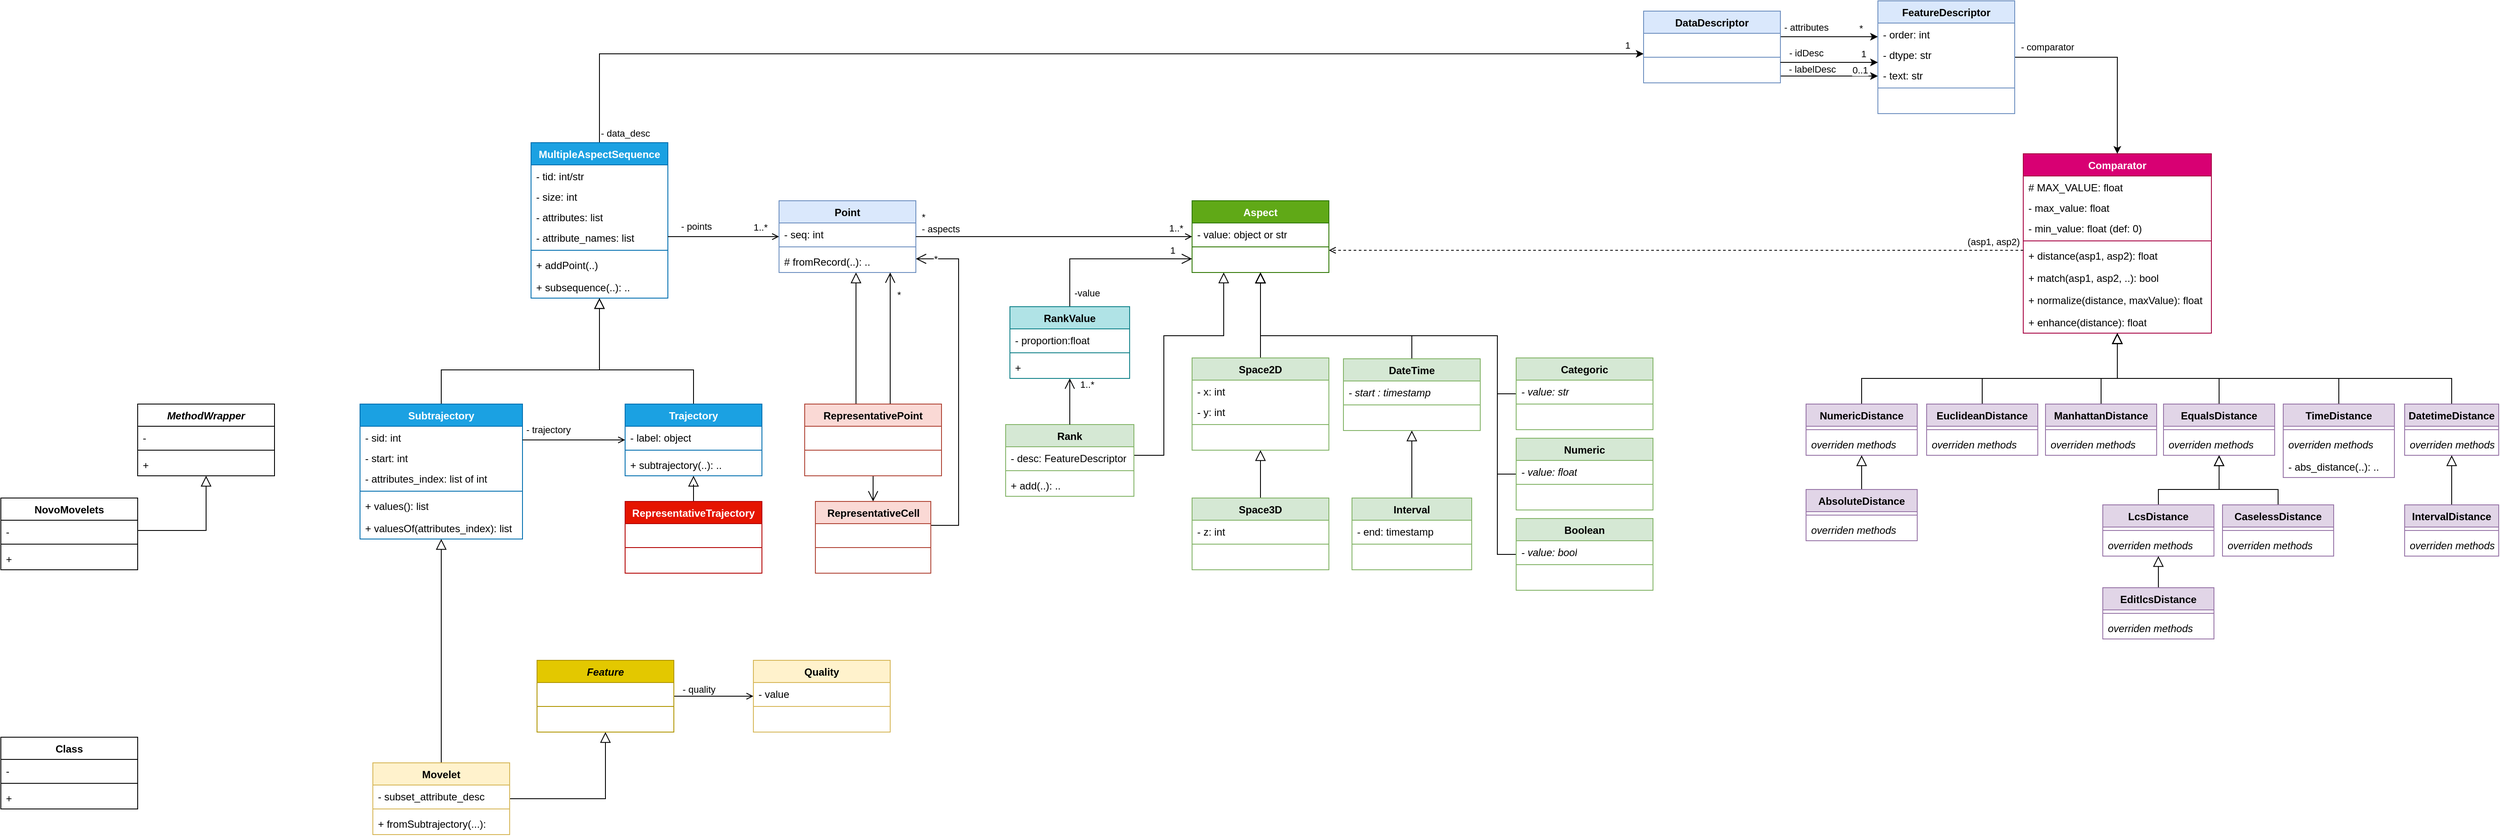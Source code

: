 <mxfile version="24.4.0" type="device">
  <diagram id="C5RBs43oDa-KdzZeNtuy" name="Page-1">
    <mxGraphModel dx="2295" dy="2115" grid="1" gridSize="10" guides="1" tooltips="1" connect="1" arrows="1" fold="1" page="1" pageScale="1" pageWidth="827" pageHeight="1169" math="0" shadow="0">
      <root>
        <mxCell id="WIyWlLk6GJQsqaUBKTNV-0" />
        <mxCell id="WIyWlLk6GJQsqaUBKTNV-1" parent="WIyWlLk6GJQsqaUBKTNV-0" />
        <mxCell id="wUrawppS3UO5J027udKO-70" style="edgeStyle=orthogonalEdgeStyle;rounded=0;orthogonalLoop=1;jettySize=auto;html=1;" parent="WIyWlLk6GJQsqaUBKTNV-1" source="lsfipmTJbNCapsntxlYZ-0" target="wUrawppS3UO5J027udKO-7" edge="1">
          <mxGeometry relative="1" as="geometry">
            <Array as="points">
              <mxPoint x="310" y="-120" />
            </Array>
          </mxGeometry>
        </mxCell>
        <mxCell id="wUrawppS3UO5J027udKO-71" value="- data_desc" style="edgeLabel;html=1;align=center;verticalAlign=middle;resizable=0;points=[];" parent="wUrawppS3UO5J027udKO-70" vertex="1" connectable="0">
          <mxGeometry x="-0.95" relative="1" as="geometry">
            <mxPoint x="30" y="22" as="offset" />
          </mxGeometry>
        </mxCell>
        <mxCell id="wUrawppS3UO5J027udKO-72" value="1" style="edgeLabel;html=1;align=center;verticalAlign=middle;resizable=0;points=[];" parent="wUrawppS3UO5J027udKO-70" vertex="1" connectable="0">
          <mxGeometry x="0.959" y="2" relative="1" as="geometry">
            <mxPoint x="8" y="-8" as="offset" />
          </mxGeometry>
        </mxCell>
        <mxCell id="lsfipmTJbNCapsntxlYZ-0" value="MultipleAspectSequence" style="swimlane;fontStyle=1;align=center;verticalAlign=top;childLayout=stackLayout;horizontal=1;startSize=26;horizontalStack=0;resizeParent=1;resizeParentMax=0;resizeLast=0;collapsible=1;marginBottom=0;whiteSpace=wrap;html=1;fillColor=#1ba1e2;fontColor=#ffffff;strokeColor=#006EAF;" parent="WIyWlLk6GJQsqaUBKTNV-1" vertex="1">
          <mxGeometry x="230" y="-16" width="160" height="182" as="geometry" />
        </mxCell>
        <mxCell id="lsfipmTJbNCapsntxlYZ-11" value="- tid: int/str" style="text;strokeColor=none;fillColor=none;align=left;verticalAlign=top;spacingLeft=4;spacingRight=4;overflow=hidden;rotatable=0;points=[[0,0.5],[1,0.5]];portConstraint=eastwest;whiteSpace=wrap;html=1;" parent="lsfipmTJbNCapsntxlYZ-0" vertex="1">
          <mxGeometry y="26" width="160" height="24" as="geometry" />
        </mxCell>
        <mxCell id="CCnf-G1CkggKAS8I-f5b-52" value="-&amp;nbsp;size: int" style="text;strokeColor=none;fillColor=none;align=left;verticalAlign=top;spacingLeft=4;spacingRight=4;overflow=hidden;rotatable=0;points=[[0,0.5],[1,0.5]];portConstraint=eastwest;whiteSpace=wrap;html=1;" vertex="1" parent="lsfipmTJbNCapsntxlYZ-0">
          <mxGeometry y="50" width="160" height="24" as="geometry" />
        </mxCell>
        <mxCell id="CCnf-G1CkggKAS8I-f5b-53" value="-&amp;nbsp;attributes: list" style="text;strokeColor=none;fillColor=none;align=left;verticalAlign=top;spacingLeft=4;spacingRight=4;overflow=hidden;rotatable=0;points=[[0,0.5],[1,0.5]];portConstraint=eastwest;whiteSpace=wrap;html=1;" vertex="1" parent="lsfipmTJbNCapsntxlYZ-0">
          <mxGeometry y="74" width="160" height="24" as="geometry" />
        </mxCell>
        <mxCell id="lsfipmTJbNCapsntxlYZ-12" value="-&amp;nbsp;attribute_names: list" style="text;strokeColor=none;fillColor=none;align=left;verticalAlign=top;spacingLeft=4;spacingRight=4;overflow=hidden;rotatable=0;points=[[0,0.5],[1,0.5]];portConstraint=eastwest;whiteSpace=wrap;html=1;" parent="lsfipmTJbNCapsntxlYZ-0" vertex="1">
          <mxGeometry y="98" width="160" height="24" as="geometry" />
        </mxCell>
        <mxCell id="lsfipmTJbNCapsntxlYZ-2" value="" style="line;strokeWidth=1;fillColor=none;align=left;verticalAlign=middle;spacingTop=-1;spacingLeft=3;spacingRight=3;rotatable=0;labelPosition=right;points=[];portConstraint=eastwest;strokeColor=inherit;" parent="lsfipmTJbNCapsntxlYZ-0" vertex="1">
          <mxGeometry y="122" width="160" height="8" as="geometry" />
        </mxCell>
        <mxCell id="CCnf-G1CkggKAS8I-f5b-54" value="+&amp;nbsp;addPoint&lt;span style=&quot;background-color: initial;&quot;&gt;(..)&lt;/span&gt;" style="text;strokeColor=none;fillColor=none;align=left;verticalAlign=top;spacingLeft=4;spacingRight=4;overflow=hidden;rotatable=0;points=[[0,0.5],[1,0.5]];portConstraint=eastwest;whiteSpace=wrap;html=1;" vertex="1" parent="lsfipmTJbNCapsntxlYZ-0">
          <mxGeometry y="130" width="160" height="26" as="geometry" />
        </mxCell>
        <mxCell id="lsfipmTJbNCapsntxlYZ-3" value="+&amp;nbsp;subsequence&lt;span style=&quot;background-color: initial;&quot;&gt;(..): ..&lt;/span&gt;" style="text;strokeColor=none;fillColor=none;align=left;verticalAlign=top;spacingLeft=4;spacingRight=4;overflow=hidden;rotatable=0;points=[[0,0.5],[1,0.5]];portConstraint=eastwest;whiteSpace=wrap;html=1;" parent="lsfipmTJbNCapsntxlYZ-0" vertex="1">
          <mxGeometry y="156" width="160" height="26" as="geometry" />
        </mxCell>
        <mxCell id="lsfipmTJbNCapsntxlYZ-13" value="Point" style="swimlane;fontStyle=1;align=center;verticalAlign=top;childLayout=stackLayout;horizontal=1;startSize=26;horizontalStack=0;resizeParent=1;resizeParentMax=0;resizeLast=0;collapsible=1;marginBottom=0;whiteSpace=wrap;html=1;fillColor=#dae8fc;strokeColor=#6c8ebf;" parent="WIyWlLk6GJQsqaUBKTNV-1" vertex="1">
          <mxGeometry x="520" y="52" width="160" height="84" as="geometry" />
        </mxCell>
        <mxCell id="lsfipmTJbNCapsntxlYZ-14" value="-&amp;nbsp;seq&lt;span style=&quot;background-color: initial;&quot;&gt;: int&lt;/span&gt;" style="text;strokeColor=none;fillColor=none;align=left;verticalAlign=top;spacingLeft=4;spacingRight=4;overflow=hidden;rotatable=0;points=[[0,0.5],[1,0.5]];portConstraint=eastwest;whiteSpace=wrap;html=1;" parent="lsfipmTJbNCapsntxlYZ-13" vertex="1">
          <mxGeometry y="26" width="160" height="24" as="geometry" />
        </mxCell>
        <mxCell id="lsfipmTJbNCapsntxlYZ-17" value="" style="line;strokeWidth=1;fillColor=none;align=left;verticalAlign=middle;spacingTop=-1;spacingLeft=3;spacingRight=3;rotatable=0;labelPosition=right;points=[];portConstraint=eastwest;strokeColor=inherit;" parent="lsfipmTJbNCapsntxlYZ-13" vertex="1">
          <mxGeometry y="50" width="160" height="8" as="geometry" />
        </mxCell>
        <mxCell id="lsfipmTJbNCapsntxlYZ-18" value="# fromRecord(..): ..&amp;nbsp;" style="text;strokeColor=none;fillColor=none;align=left;verticalAlign=top;spacingLeft=4;spacingRight=4;overflow=hidden;rotatable=0;points=[[0,0.5],[1,0.5]];portConstraint=eastwest;whiteSpace=wrap;html=1;" parent="lsfipmTJbNCapsntxlYZ-13" vertex="1">
          <mxGeometry y="58" width="160" height="26" as="geometry" />
        </mxCell>
        <mxCell id="lsfipmTJbNCapsntxlYZ-19" value="Aspect" style="swimlane;fontStyle=1;align=center;verticalAlign=top;childLayout=stackLayout;horizontal=1;startSize=26;horizontalStack=0;resizeParent=1;resizeParentMax=0;resizeLast=0;collapsible=1;marginBottom=0;whiteSpace=wrap;html=1;fillColor=#60a917;fontColor=#ffffff;strokeColor=#2D7600;" parent="WIyWlLk6GJQsqaUBKTNV-1" vertex="1">
          <mxGeometry x="1003" y="52" width="160" height="84" as="geometry" />
        </mxCell>
        <mxCell id="lsfipmTJbNCapsntxlYZ-20" value="-&amp;nbsp;value&lt;span style=&quot;background-color: initial;&quot;&gt;: object or str&lt;/span&gt;" style="text;strokeColor=none;fillColor=none;align=left;verticalAlign=top;spacingLeft=4;spacingRight=4;overflow=hidden;rotatable=0;points=[[0,0.5],[1,0.5]];portConstraint=eastwest;whiteSpace=wrap;html=1;" parent="lsfipmTJbNCapsntxlYZ-19" vertex="1">
          <mxGeometry y="26" width="160" height="24" as="geometry" />
        </mxCell>
        <mxCell id="lsfipmTJbNCapsntxlYZ-21" value="" style="line;strokeWidth=1;fillColor=none;align=left;verticalAlign=middle;spacingTop=-1;spacingLeft=3;spacingRight=3;rotatable=0;labelPosition=right;points=[];portConstraint=eastwest;strokeColor=inherit;" parent="lsfipmTJbNCapsntxlYZ-19" vertex="1">
          <mxGeometry y="50" width="160" height="8" as="geometry" />
        </mxCell>
        <mxCell id="lsfipmTJbNCapsntxlYZ-22" value="&amp;nbsp;" style="text;strokeColor=none;fillColor=none;align=left;verticalAlign=top;spacingLeft=4;spacingRight=4;overflow=hidden;rotatable=0;points=[[0,0.5],[1,0.5]];portConstraint=eastwest;whiteSpace=wrap;html=1;" parent="lsfipmTJbNCapsntxlYZ-19" vertex="1">
          <mxGeometry y="58" width="160" height="26" as="geometry" />
        </mxCell>
        <mxCell id="lsfipmTJbNCapsntxlYZ-34" style="edgeStyle=orthogonalEdgeStyle;rounded=0;orthogonalLoop=1;jettySize=auto;html=1;endArrow=block;endSize=10;endFill=0;shadow=0;strokeWidth=1;" parent="WIyWlLk6GJQsqaUBKTNV-1" source="lsfipmTJbNCapsntxlYZ-23" target="lsfipmTJbNCapsntxlYZ-19" edge="1">
          <mxGeometry relative="1" as="geometry" />
        </mxCell>
        <mxCell id="lsfipmTJbNCapsntxlYZ-23" value="Space2D" style="swimlane;fontStyle=1;align=center;verticalAlign=top;childLayout=stackLayout;horizontal=1;startSize=26;horizontalStack=0;resizeParent=1;resizeParentMax=0;resizeLast=0;collapsible=1;marginBottom=0;whiteSpace=wrap;html=1;fillColor=#d5e8d4;strokeColor=#82b366;" parent="WIyWlLk6GJQsqaUBKTNV-1" vertex="1">
          <mxGeometry x="1003" y="236" width="160" height="108" as="geometry" />
        </mxCell>
        <mxCell id="lsfipmTJbNCapsntxlYZ-27" value="-&amp;nbsp;x&lt;span style=&quot;background-color: initial;&quot;&gt;: int&lt;/span&gt;" style="text;strokeColor=none;fillColor=none;align=left;verticalAlign=top;spacingLeft=4;spacingRight=4;overflow=hidden;rotatable=0;points=[[0,0.5],[1,0.5]];portConstraint=eastwest;whiteSpace=wrap;html=1;" parent="lsfipmTJbNCapsntxlYZ-23" vertex="1">
          <mxGeometry y="26" width="160" height="24" as="geometry" />
        </mxCell>
        <mxCell id="lsfipmTJbNCapsntxlYZ-24" value="- y&lt;span style=&quot;background-color: initial;&quot;&gt;: int&lt;/span&gt;" style="text;strokeColor=none;fillColor=none;align=left;verticalAlign=top;spacingLeft=4;spacingRight=4;overflow=hidden;rotatable=0;points=[[0,0.5],[1,0.5]];portConstraint=eastwest;whiteSpace=wrap;html=1;" parent="lsfipmTJbNCapsntxlYZ-23" vertex="1">
          <mxGeometry y="50" width="160" height="24" as="geometry" />
        </mxCell>
        <mxCell id="lsfipmTJbNCapsntxlYZ-25" value="" style="line;strokeWidth=1;fillColor=none;align=left;verticalAlign=middle;spacingTop=-1;spacingLeft=3;spacingRight=3;rotatable=0;labelPosition=right;points=[];portConstraint=eastwest;strokeColor=inherit;" parent="lsfipmTJbNCapsntxlYZ-23" vertex="1">
          <mxGeometry y="74" width="160" height="8" as="geometry" />
        </mxCell>
        <mxCell id="lsfipmTJbNCapsntxlYZ-26" value="&amp;nbsp;" style="text;strokeColor=none;fillColor=none;align=left;verticalAlign=top;spacingLeft=4;spacingRight=4;overflow=hidden;rotatable=0;points=[[0,0.5],[1,0.5]];portConstraint=eastwest;whiteSpace=wrap;html=1;" parent="lsfipmTJbNCapsntxlYZ-23" vertex="1">
          <mxGeometry y="82" width="160" height="26" as="geometry" />
        </mxCell>
        <mxCell id="lsfipmTJbNCapsntxlYZ-33" style="edgeStyle=orthogonalEdgeStyle;rounded=0;orthogonalLoop=1;jettySize=auto;html=1;endArrow=block;endSize=10;endFill=0;shadow=0;strokeWidth=1;" parent="WIyWlLk6GJQsqaUBKTNV-1" source="lsfipmTJbNCapsntxlYZ-28" target="lsfipmTJbNCapsntxlYZ-23" edge="1">
          <mxGeometry relative="1" as="geometry" />
        </mxCell>
        <mxCell id="lsfipmTJbNCapsntxlYZ-28" value="Space3D" style="swimlane;fontStyle=1;align=center;verticalAlign=top;childLayout=stackLayout;horizontal=1;startSize=26;horizontalStack=0;resizeParent=1;resizeParentMax=0;resizeLast=0;collapsible=1;marginBottom=0;whiteSpace=wrap;html=1;fillColor=#d5e8d4;strokeColor=#82b366;" parent="WIyWlLk6GJQsqaUBKTNV-1" vertex="1">
          <mxGeometry x="1003" y="400" width="160" height="84" as="geometry" />
        </mxCell>
        <mxCell id="lsfipmTJbNCapsntxlYZ-29" value="- z&lt;span style=&quot;background-color: initial;&quot;&gt;: int&lt;/span&gt;" style="text;strokeColor=none;fillColor=none;align=left;verticalAlign=top;spacingLeft=4;spacingRight=4;overflow=hidden;rotatable=0;points=[[0,0.5],[1,0.5]];portConstraint=eastwest;whiteSpace=wrap;html=1;" parent="lsfipmTJbNCapsntxlYZ-28" vertex="1">
          <mxGeometry y="26" width="160" height="24" as="geometry" />
        </mxCell>
        <mxCell id="lsfipmTJbNCapsntxlYZ-31" value="" style="line;strokeWidth=1;fillColor=none;align=left;verticalAlign=middle;spacingTop=-1;spacingLeft=3;spacingRight=3;rotatable=0;labelPosition=right;points=[];portConstraint=eastwest;strokeColor=inherit;" parent="lsfipmTJbNCapsntxlYZ-28" vertex="1">
          <mxGeometry y="50" width="160" height="8" as="geometry" />
        </mxCell>
        <mxCell id="lsfipmTJbNCapsntxlYZ-32" value="&amp;nbsp;" style="text;strokeColor=none;fillColor=none;align=left;verticalAlign=top;spacingLeft=4;spacingRight=4;overflow=hidden;rotatable=0;points=[[0,0.5],[1,0.5]];portConstraint=eastwest;whiteSpace=wrap;html=1;" parent="lsfipmTJbNCapsntxlYZ-28" vertex="1">
          <mxGeometry y="58" width="160" height="26" as="geometry" />
        </mxCell>
        <mxCell id="lsfipmTJbNCapsntxlYZ-35" style="edgeStyle=orthogonalEdgeStyle;rounded=0;orthogonalLoop=1;jettySize=auto;html=1;endArrow=open;shadow=0;strokeWidth=1;endFill=1;" parent="WIyWlLk6GJQsqaUBKTNV-1" source="lsfipmTJbNCapsntxlYZ-13" target="lsfipmTJbNCapsntxlYZ-19" edge="1">
          <mxGeometry relative="1" as="geometry">
            <Array as="points" />
          </mxGeometry>
        </mxCell>
        <mxCell id="lsfipmTJbNCapsntxlYZ-36" value="*&lt;br&gt;- aspects" style="edgeLabel;html=1;align=left;verticalAlign=middle;resizable=0;points=[];" parent="lsfipmTJbNCapsntxlYZ-35" vertex="1" connectable="0">
          <mxGeometry x="-0.5" y="1" relative="1" as="geometry">
            <mxPoint x="-76" y="-15" as="offset" />
          </mxGeometry>
        </mxCell>
        <mxCell id="wUrawppS3UO5J027udKO-0" value="1..*" style="edgeLabel;html=1;align=center;verticalAlign=middle;resizable=0;points=[];" parent="lsfipmTJbNCapsntxlYZ-35" vertex="1" connectable="0">
          <mxGeometry x="0.623" y="3" relative="1" as="geometry">
            <mxPoint x="42" y="-7" as="offset" />
          </mxGeometry>
        </mxCell>
        <mxCell id="lsfipmTJbNCapsntxlYZ-37" style="edgeStyle=orthogonalEdgeStyle;rounded=0;orthogonalLoop=1;jettySize=auto;html=1;endArrow=open;shadow=0;strokeWidth=1;endFill=1;" parent="WIyWlLk6GJQsqaUBKTNV-1" source="lsfipmTJbNCapsntxlYZ-12" target="lsfipmTJbNCapsntxlYZ-13" edge="1">
          <mxGeometry relative="1" as="geometry" />
        </mxCell>
        <mxCell id="lsfipmTJbNCapsntxlYZ-38" value="- points" style="edgeLabel;html=1;align=center;verticalAlign=middle;resizable=0;points=[];" parent="lsfipmTJbNCapsntxlYZ-37" vertex="1" connectable="0">
          <mxGeometry x="-0.018" y="-1" relative="1" as="geometry">
            <mxPoint x="-31" y="-13" as="offset" />
          </mxGeometry>
        </mxCell>
        <mxCell id="wUrawppS3UO5J027udKO-1" value="1..*" style="edgeLabel;html=1;align=center;verticalAlign=middle;resizable=0;points=[];" parent="lsfipmTJbNCapsntxlYZ-37" vertex="1" connectable="0">
          <mxGeometry x="0.654" y="4" relative="1" as="geometry">
            <mxPoint y="-7" as="offset" />
          </mxGeometry>
        </mxCell>
        <mxCell id="lsfipmTJbNCapsntxlYZ-43" style="edgeStyle=orthogonalEdgeStyle;rounded=0;orthogonalLoop=1;jettySize=auto;html=1;endArrow=block;endSize=10;endFill=0;shadow=0;strokeWidth=1;exitX=0.5;exitY=0;exitDx=0;exitDy=0;" parent="WIyWlLk6GJQsqaUBKTNV-1" source="lsfipmTJbNCapsntxlYZ-39" target="lsfipmTJbNCapsntxlYZ-0" edge="1">
          <mxGeometry relative="1" as="geometry">
            <Array as="points">
              <mxPoint x="420" y="250" />
              <mxPoint x="310" y="250" />
            </Array>
          </mxGeometry>
        </mxCell>
        <mxCell id="lsfipmTJbNCapsntxlYZ-39" value="Trajectory" style="swimlane;fontStyle=1;align=center;verticalAlign=top;childLayout=stackLayout;horizontal=1;startSize=26;horizontalStack=0;resizeParent=1;resizeParentMax=0;resizeLast=0;collapsible=1;marginBottom=0;whiteSpace=wrap;html=1;fillColor=#1ba1e2;strokeColor=#006EAF;fontColor=#ffffff;" parent="WIyWlLk6GJQsqaUBKTNV-1" vertex="1">
          <mxGeometry x="340" y="290" width="160" height="84" as="geometry" />
        </mxCell>
        <mxCell id="lsfipmTJbNCapsntxlYZ-40" value="-&amp;nbsp;label&lt;span style=&quot;background-color: initial;&quot;&gt;: object&lt;/span&gt;" style="text;strokeColor=none;fillColor=none;align=left;verticalAlign=top;spacingLeft=4;spacingRight=4;overflow=hidden;rotatable=0;points=[[0,0.5],[1,0.5]];portConstraint=eastwest;whiteSpace=wrap;html=1;" parent="lsfipmTJbNCapsntxlYZ-39" vertex="1">
          <mxGeometry y="26" width="160" height="24" as="geometry" />
        </mxCell>
        <mxCell id="lsfipmTJbNCapsntxlYZ-41" value="" style="line;strokeWidth=1;fillColor=none;align=left;verticalAlign=middle;spacingTop=-1;spacingLeft=3;spacingRight=3;rotatable=0;labelPosition=right;points=[];portConstraint=eastwest;strokeColor=inherit;" parent="lsfipmTJbNCapsntxlYZ-39" vertex="1">
          <mxGeometry y="50" width="160" height="8" as="geometry" />
        </mxCell>
        <mxCell id="lsfipmTJbNCapsntxlYZ-42" value="+&amp;nbsp;subtrajectory(..): .." style="text;strokeColor=none;fillColor=none;align=left;verticalAlign=top;spacingLeft=4;spacingRight=4;overflow=hidden;rotatable=0;points=[[0,0.5],[1,0.5]];portConstraint=eastwest;whiteSpace=wrap;html=1;" parent="lsfipmTJbNCapsntxlYZ-39" vertex="1">
          <mxGeometry y="58" width="160" height="26" as="geometry" />
        </mxCell>
        <mxCell id="lsfipmTJbNCapsntxlYZ-48" style="edgeStyle=orthogonalEdgeStyle;rounded=0;orthogonalLoop=1;jettySize=auto;html=1;endArrow=block;endSize=10;endFill=0;shadow=0;strokeWidth=1;exitX=0.5;exitY=0;exitDx=0;exitDy=0;" parent="WIyWlLk6GJQsqaUBKTNV-1" source="lsfipmTJbNCapsntxlYZ-44" target="lsfipmTJbNCapsntxlYZ-0" edge="1">
          <mxGeometry relative="1" as="geometry">
            <Array as="points">
              <mxPoint x="125" y="250" />
              <mxPoint x="310" y="250" />
            </Array>
          </mxGeometry>
        </mxCell>
        <mxCell id="lsfipmTJbNCapsntxlYZ-44" value="Subtrajectory" style="swimlane;fontStyle=1;align=center;verticalAlign=top;childLayout=stackLayout;horizontal=1;startSize=26;horizontalStack=0;resizeParent=1;resizeParentMax=0;resizeLast=0;collapsible=1;marginBottom=0;whiteSpace=wrap;html=1;fillColor=#1ba1e2;strokeColor=#006EAF;fontColor=#ffffff;" parent="WIyWlLk6GJQsqaUBKTNV-1" vertex="1">
          <mxGeometry x="30" y="290" width="190" height="158" as="geometry" />
        </mxCell>
        <mxCell id="CCnf-G1CkggKAS8I-f5b-47" value="-&amp;nbsp;sid&lt;span style=&quot;background-color: initial;&quot;&gt;: int&lt;/span&gt;" style="text;strokeColor=none;fillColor=none;align=left;verticalAlign=top;spacingLeft=4;spacingRight=4;overflow=hidden;rotatable=0;points=[[0,0.5],[1,0.5]];portConstraint=eastwest;whiteSpace=wrap;html=1;" vertex="1" parent="lsfipmTJbNCapsntxlYZ-44">
          <mxGeometry y="26" width="190" height="24" as="geometry" />
        </mxCell>
        <mxCell id="CCnf-G1CkggKAS8I-f5b-48" value="-&amp;nbsp;start&lt;span style=&quot;background-color: initial;&quot;&gt;: int&lt;/span&gt;" style="text;strokeColor=none;fillColor=none;align=left;verticalAlign=top;spacingLeft=4;spacingRight=4;overflow=hidden;rotatable=0;points=[[0,0.5],[1,0.5]];portConstraint=eastwest;whiteSpace=wrap;html=1;" vertex="1" parent="lsfipmTJbNCapsntxlYZ-44">
          <mxGeometry y="50" width="190" height="24" as="geometry" />
        </mxCell>
        <mxCell id="lsfipmTJbNCapsntxlYZ-49" value="-&amp;nbsp;attributes_index&lt;span style=&quot;background-color: initial;&quot;&gt;: list of int&lt;/span&gt;" style="text;strokeColor=none;fillColor=none;align=left;verticalAlign=top;spacingLeft=4;spacingRight=4;overflow=hidden;rotatable=0;points=[[0,0.5],[1,0.5]];portConstraint=eastwest;whiteSpace=wrap;html=1;" parent="lsfipmTJbNCapsntxlYZ-44" vertex="1">
          <mxGeometry y="74" width="190" height="24" as="geometry" />
        </mxCell>
        <mxCell id="lsfipmTJbNCapsntxlYZ-46" value="" style="line;strokeWidth=1;fillColor=none;align=left;verticalAlign=middle;spacingTop=-1;spacingLeft=3;spacingRight=3;rotatable=0;labelPosition=right;points=[];portConstraint=eastwest;strokeColor=inherit;" parent="lsfipmTJbNCapsntxlYZ-44" vertex="1">
          <mxGeometry y="98" width="190" height="8" as="geometry" />
        </mxCell>
        <mxCell id="CCnf-G1CkggKAS8I-f5b-51" value="+&amp;nbsp;values&lt;span style=&quot;background-color: initial;&quot;&gt;(): list&lt;/span&gt;" style="text;strokeColor=none;fillColor=none;align=left;verticalAlign=top;spacingLeft=4;spacingRight=4;overflow=hidden;rotatable=0;points=[[0,0.5],[1,0.5]];portConstraint=eastwest;whiteSpace=wrap;html=1;" vertex="1" parent="lsfipmTJbNCapsntxlYZ-44">
          <mxGeometry y="106" width="190" height="26" as="geometry" />
        </mxCell>
        <mxCell id="lsfipmTJbNCapsntxlYZ-47" value="+&amp;nbsp;valuesOf&lt;span style=&quot;background-color: initial;&quot;&gt;(&lt;/span&gt;attributes_index&lt;span style=&quot;background-color: initial;&quot;&gt;): list&lt;/span&gt;" style="text;strokeColor=none;fillColor=none;align=left;verticalAlign=top;spacingLeft=4;spacingRight=4;overflow=hidden;rotatable=0;points=[[0,0.5],[1,0.5]];portConstraint=eastwest;whiteSpace=wrap;html=1;" parent="lsfipmTJbNCapsntxlYZ-44" vertex="1">
          <mxGeometry y="132" width="190" height="26" as="geometry" />
        </mxCell>
        <mxCell id="lsfipmTJbNCapsntxlYZ-50" style="edgeStyle=orthogonalEdgeStyle;rounded=0;orthogonalLoop=1;jettySize=auto;html=1;endArrow=open;shadow=0;strokeWidth=1;endFill=1;" parent="WIyWlLk6GJQsqaUBKTNV-1" target="lsfipmTJbNCapsntxlYZ-39" edge="1" source="lsfipmTJbNCapsntxlYZ-44">
          <mxGeometry relative="1" as="geometry">
            <mxPoint x="240" y="352" as="sourcePoint" />
            <Array as="points">
              <mxPoint x="250" y="332" />
              <mxPoint x="250" y="332" />
            </Array>
          </mxGeometry>
        </mxCell>
        <mxCell id="lsfipmTJbNCapsntxlYZ-51" value="- trajectory" style="edgeLabel;html=1;align=center;verticalAlign=middle;resizable=0;points=[];" parent="lsfipmTJbNCapsntxlYZ-50" vertex="1" connectable="0">
          <mxGeometry x="-0.314" y="1" relative="1" as="geometry">
            <mxPoint x="-11" y="-11" as="offset" />
          </mxGeometry>
        </mxCell>
        <mxCell id="lsfipmTJbNCapsntxlYZ-55" value="Comparator" style="swimlane;fontStyle=1;align=center;verticalAlign=top;childLayout=stackLayout;horizontal=1;startSize=26;horizontalStack=0;resizeParent=1;resizeParentMax=0;resizeLast=0;collapsible=1;marginBottom=0;whiteSpace=wrap;html=1;fillColor=#d80073;fontColor=#ffffff;strokeColor=#A50040;" parent="WIyWlLk6GJQsqaUBKTNV-1" vertex="1">
          <mxGeometry x="1975" y="-3" width="220" height="210" as="geometry" />
        </mxCell>
        <mxCell id="lsfipmTJbNCapsntxlYZ-56" value="#&amp;nbsp;MAX_VALUE: float" style="text;strokeColor=none;fillColor=none;align=left;verticalAlign=top;spacingLeft=4;spacingRight=4;overflow=hidden;rotatable=0;points=[[0,0.5],[1,0.5]];portConstraint=eastwest;whiteSpace=wrap;html=1;" parent="lsfipmTJbNCapsntxlYZ-55" vertex="1">
          <mxGeometry y="26" width="220" height="24" as="geometry" />
        </mxCell>
        <mxCell id="CCnf-G1CkggKAS8I-f5b-56" value="- max_value: float" style="text;strokeColor=none;fillColor=none;align=left;verticalAlign=top;spacingLeft=4;spacingRight=4;overflow=hidden;rotatable=0;points=[[0,0.5],[1,0.5]];portConstraint=eastwest;whiteSpace=wrap;html=1;" vertex="1" parent="lsfipmTJbNCapsntxlYZ-55">
          <mxGeometry y="50" width="220" height="24" as="geometry" />
        </mxCell>
        <mxCell id="CCnf-G1CkggKAS8I-f5b-57" value="- min_value: float (def: 0)" style="text;strokeColor=none;fillColor=none;align=left;verticalAlign=top;spacingLeft=4;spacingRight=4;overflow=hidden;rotatable=0;points=[[0,0.5],[1,0.5]];portConstraint=eastwest;whiteSpace=wrap;html=1;" vertex="1" parent="lsfipmTJbNCapsntxlYZ-55">
          <mxGeometry y="74" width="220" height="24" as="geometry" />
        </mxCell>
        <mxCell id="lsfipmTJbNCapsntxlYZ-57" value="" style="line;strokeWidth=1;fillColor=none;align=left;verticalAlign=middle;spacingTop=-1;spacingLeft=3;spacingRight=3;rotatable=0;labelPosition=right;points=[];portConstraint=eastwest;strokeColor=inherit;" parent="lsfipmTJbNCapsntxlYZ-55" vertex="1">
          <mxGeometry y="98" width="220" height="8" as="geometry" />
        </mxCell>
        <mxCell id="lsfipmTJbNCapsntxlYZ-58" value="+&amp;nbsp;distance&lt;span style=&quot;background-color: initial;&quot;&gt;(asp1, asp2): float&lt;/span&gt;" style="text;strokeColor=none;fillColor=none;align=left;verticalAlign=top;spacingLeft=4;spacingRight=4;overflow=hidden;rotatable=0;points=[[0,0.5],[1,0.5]];portConstraint=eastwest;whiteSpace=wrap;html=1;" parent="lsfipmTJbNCapsntxlYZ-55" vertex="1">
          <mxGeometry y="106" width="220" height="26" as="geometry" />
        </mxCell>
        <mxCell id="TYIMOq7BNvzPoBXaUFI8-0" value="+&amp;nbsp;match&lt;span style=&quot;background-color: initial;&quot;&gt;(asp1, asp2, ..): bool&lt;/span&gt;" style="text;strokeColor=none;fillColor=none;align=left;verticalAlign=top;spacingLeft=4;spacingRight=4;overflow=hidden;rotatable=0;points=[[0,0.5],[1,0.5]];portConstraint=eastwest;whiteSpace=wrap;html=1;" parent="lsfipmTJbNCapsntxlYZ-55" vertex="1">
          <mxGeometry y="132" width="220" height="26" as="geometry" />
        </mxCell>
        <mxCell id="lsfipmTJbNCapsntxlYZ-59" value="+&amp;nbsp;normalize&lt;span style=&quot;background-color: initial;&quot;&gt;(distance, maxValue): float&lt;/span&gt;" style="text;strokeColor=none;fillColor=none;align=left;verticalAlign=top;spacingLeft=4;spacingRight=4;overflow=hidden;rotatable=0;points=[[0,0.5],[1,0.5]];portConstraint=eastwest;whiteSpace=wrap;html=1;" parent="lsfipmTJbNCapsntxlYZ-55" vertex="1">
          <mxGeometry y="158" width="220" height="26" as="geometry" />
        </mxCell>
        <mxCell id="lsfipmTJbNCapsntxlYZ-60" value="+&amp;nbsp;enhance&lt;span style=&quot;background-color: initial;&quot;&gt;(distance): float&lt;/span&gt;" style="text;strokeColor=none;fillColor=none;align=left;verticalAlign=top;spacingLeft=4;spacingRight=4;overflow=hidden;rotatable=0;points=[[0,0.5],[1,0.5]];portConstraint=eastwest;whiteSpace=wrap;html=1;" parent="lsfipmTJbNCapsntxlYZ-55" vertex="1">
          <mxGeometry y="184" width="220" height="26" as="geometry" />
        </mxCell>
        <mxCell id="lsfipmTJbNCapsntxlYZ-61" style="edgeStyle=orthogonalEdgeStyle;rounded=0;orthogonalLoop=1;jettySize=auto;html=1;endArrow=open;shadow=0;strokeWidth=1;endFill=1;dashed=1;" parent="WIyWlLk6GJQsqaUBKTNV-1" source="lsfipmTJbNCapsntxlYZ-55" target="lsfipmTJbNCapsntxlYZ-19" edge="1">
          <mxGeometry relative="1" as="geometry">
            <Array as="points">
              <mxPoint x="1370" y="110" />
              <mxPoint x="1370" y="110" />
            </Array>
            <mxPoint x="1775" y="116" as="sourcePoint" />
            <mxPoint x="1163" y="100" as="targetPoint" />
          </mxGeometry>
        </mxCell>
        <mxCell id="lsfipmTJbNCapsntxlYZ-63" value="(asp1, asp2)" style="edgeLabel;html=1;align=center;verticalAlign=middle;resizable=0;points=[];" parent="lsfipmTJbNCapsntxlYZ-61" vertex="1" connectable="0">
          <mxGeometry x="-0.23" y="-3" relative="1" as="geometry">
            <mxPoint x="277" y="-7" as="offset" />
          </mxGeometry>
        </mxCell>
        <mxCell id="lsfipmTJbNCapsntxlYZ-93" style="edgeStyle=orthogonalEdgeStyle;rounded=0;orthogonalLoop=1;jettySize=auto;html=1;endArrow=block;endSize=10;endFill=0;shadow=0;strokeWidth=1;" parent="WIyWlLk6GJQsqaUBKTNV-1" source="lsfipmTJbNCapsntxlYZ-65" target="lsfipmTJbNCapsntxlYZ-55" edge="1">
          <mxGeometry relative="1" as="geometry">
            <Array as="points">
              <mxPoint x="1786" y="260" />
              <mxPoint x="2085" y="260" />
            </Array>
          </mxGeometry>
        </mxCell>
        <mxCell id="lsfipmTJbNCapsntxlYZ-65" value="NumericDistance" style="swimlane;fontStyle=1;align=center;verticalAlign=top;childLayout=stackLayout;horizontal=1;startSize=26;horizontalStack=0;resizeParent=1;resizeParentMax=0;resizeLast=0;collapsible=1;marginBottom=0;whiteSpace=wrap;html=1;fillColor=#e1d5e7;strokeColor=#9673a6;" parent="WIyWlLk6GJQsqaUBKTNV-1" vertex="1">
          <mxGeometry x="1721" y="290" width="130" height="60" as="geometry" />
        </mxCell>
        <mxCell id="lsfipmTJbNCapsntxlYZ-67" value="" style="line;strokeWidth=1;fillColor=none;align=left;verticalAlign=middle;spacingTop=-1;spacingLeft=3;spacingRight=3;rotatable=0;labelPosition=right;points=[];portConstraint=eastwest;strokeColor=inherit;" parent="lsfipmTJbNCapsntxlYZ-65" vertex="1">
          <mxGeometry y="26" width="130" height="8" as="geometry" />
        </mxCell>
        <mxCell id="lsfipmTJbNCapsntxlYZ-70" value="&lt;i&gt;overriden methods&lt;/i&gt;" style="text;strokeColor=none;fillColor=none;align=left;verticalAlign=top;spacingLeft=4;spacingRight=4;overflow=hidden;rotatable=0;points=[[0,0.5],[1,0.5]];portConstraint=eastwest;whiteSpace=wrap;html=1;" parent="lsfipmTJbNCapsntxlYZ-65" vertex="1">
          <mxGeometry y="34" width="130" height="26" as="geometry" />
        </mxCell>
        <mxCell id="lsfipmTJbNCapsntxlYZ-94" style="edgeStyle=orthogonalEdgeStyle;rounded=0;orthogonalLoop=1;jettySize=auto;html=1;endArrow=block;endSize=10;endFill=0;shadow=0;strokeWidth=1;" parent="WIyWlLk6GJQsqaUBKTNV-1" source="lsfipmTJbNCapsntxlYZ-81" target="lsfipmTJbNCapsntxlYZ-55" edge="1">
          <mxGeometry relative="1" as="geometry">
            <Array as="points">
              <mxPoint x="1927" y="260" />
              <mxPoint x="2085" y="260" />
            </Array>
          </mxGeometry>
        </mxCell>
        <mxCell id="lsfipmTJbNCapsntxlYZ-81" value="EuclideanDistance" style="swimlane;fontStyle=1;align=center;verticalAlign=top;childLayout=stackLayout;horizontal=1;startSize=26;horizontalStack=0;resizeParent=1;resizeParentMax=0;resizeLast=0;collapsible=1;marginBottom=0;whiteSpace=wrap;html=1;fillColor=#e1d5e7;strokeColor=#9673a6;" parent="WIyWlLk6GJQsqaUBKTNV-1" vertex="1">
          <mxGeometry x="1862" y="290" width="130" height="60" as="geometry" />
        </mxCell>
        <mxCell id="lsfipmTJbNCapsntxlYZ-82" value="" style="line;strokeWidth=1;fillColor=none;align=left;verticalAlign=middle;spacingTop=-1;spacingLeft=3;spacingRight=3;rotatable=0;labelPosition=right;points=[];portConstraint=eastwest;strokeColor=inherit;" parent="lsfipmTJbNCapsntxlYZ-81" vertex="1">
          <mxGeometry y="26" width="130" height="8" as="geometry" />
        </mxCell>
        <mxCell id="lsfipmTJbNCapsntxlYZ-83" value="&lt;i&gt;overriden methods&lt;/i&gt;" style="text;strokeColor=none;fillColor=none;align=left;verticalAlign=top;spacingLeft=4;spacingRight=4;overflow=hidden;rotatable=0;points=[[0,0.5],[1,0.5]];portConstraint=eastwest;whiteSpace=wrap;html=1;" parent="lsfipmTJbNCapsntxlYZ-81" vertex="1">
          <mxGeometry y="34" width="130" height="26" as="geometry" />
        </mxCell>
        <mxCell id="lsfipmTJbNCapsntxlYZ-95" style="edgeStyle=orthogonalEdgeStyle;rounded=0;orthogonalLoop=1;jettySize=auto;html=1;endArrow=block;endSize=10;endFill=0;shadow=0;strokeWidth=1;" parent="WIyWlLk6GJQsqaUBKTNV-1" source="lsfipmTJbNCapsntxlYZ-84" target="lsfipmTJbNCapsntxlYZ-55" edge="1">
          <mxGeometry relative="1" as="geometry">
            <Array as="points">
              <mxPoint x="2066" y="260" />
              <mxPoint x="2085" y="260" />
            </Array>
          </mxGeometry>
        </mxCell>
        <mxCell id="lsfipmTJbNCapsntxlYZ-84" value="ManhattanDistance" style="swimlane;fontStyle=1;align=center;verticalAlign=top;childLayout=stackLayout;horizontal=1;startSize=26;horizontalStack=0;resizeParent=1;resizeParentMax=0;resizeLast=0;collapsible=1;marginBottom=0;whiteSpace=wrap;html=1;fillColor=#e1d5e7;strokeColor=#9673a6;" parent="WIyWlLk6GJQsqaUBKTNV-1" vertex="1">
          <mxGeometry x="2001" y="290" width="130" height="60" as="geometry" />
        </mxCell>
        <mxCell id="lsfipmTJbNCapsntxlYZ-85" value="" style="line;strokeWidth=1;fillColor=none;align=left;verticalAlign=middle;spacingTop=-1;spacingLeft=3;spacingRight=3;rotatable=0;labelPosition=right;points=[];portConstraint=eastwest;strokeColor=inherit;" parent="lsfipmTJbNCapsntxlYZ-84" vertex="1">
          <mxGeometry y="26" width="130" height="8" as="geometry" />
        </mxCell>
        <mxCell id="lsfipmTJbNCapsntxlYZ-86" value="&lt;i&gt;overriden methods&lt;/i&gt;" style="text;strokeColor=none;fillColor=none;align=left;verticalAlign=top;spacingLeft=4;spacingRight=4;overflow=hidden;rotatable=0;points=[[0,0.5],[1,0.5]];portConstraint=eastwest;whiteSpace=wrap;html=1;" parent="lsfipmTJbNCapsntxlYZ-84" vertex="1">
          <mxGeometry y="34" width="130" height="26" as="geometry" />
        </mxCell>
        <mxCell id="lsfipmTJbNCapsntxlYZ-96" style="edgeStyle=orthogonalEdgeStyle;rounded=0;orthogonalLoop=1;jettySize=auto;html=1;endArrow=block;endSize=10;endFill=0;shadow=0;strokeWidth=1;exitDx=0;exitDy=0;" parent="WIyWlLk6GJQsqaUBKTNV-1" source="lsfipmTJbNCapsntxlYZ-87" target="lsfipmTJbNCapsntxlYZ-55" edge="1">
          <mxGeometry relative="1" as="geometry">
            <Array as="points">
              <mxPoint x="2204" y="260" />
              <mxPoint x="2085" y="260" />
            </Array>
          </mxGeometry>
        </mxCell>
        <mxCell id="lsfipmTJbNCapsntxlYZ-87" value="EqualsDistance" style="swimlane;fontStyle=1;align=center;verticalAlign=top;childLayout=stackLayout;horizontal=1;startSize=26;horizontalStack=0;resizeParent=1;resizeParentMax=0;resizeLast=0;collapsible=1;marginBottom=0;whiteSpace=wrap;html=1;fillColor=#e1d5e7;strokeColor=#9673a6;" parent="WIyWlLk6GJQsqaUBKTNV-1" vertex="1">
          <mxGeometry x="2139" y="290" width="130" height="60" as="geometry" />
        </mxCell>
        <mxCell id="lsfipmTJbNCapsntxlYZ-88" value="" style="line;strokeWidth=1;fillColor=none;align=left;verticalAlign=middle;spacingTop=-1;spacingLeft=3;spacingRight=3;rotatable=0;labelPosition=right;points=[];portConstraint=eastwest;strokeColor=inherit;" parent="lsfipmTJbNCapsntxlYZ-87" vertex="1">
          <mxGeometry y="26" width="130" height="8" as="geometry" />
        </mxCell>
        <mxCell id="lsfipmTJbNCapsntxlYZ-89" value="&lt;i&gt;overriden methods&lt;/i&gt;" style="text;strokeColor=none;fillColor=none;align=left;verticalAlign=top;spacingLeft=4;spacingRight=4;overflow=hidden;rotatable=0;points=[[0,0.5],[1,0.5]];portConstraint=eastwest;whiteSpace=wrap;html=1;" parent="lsfipmTJbNCapsntxlYZ-87" vertex="1">
          <mxGeometry y="34" width="130" height="26" as="geometry" />
        </mxCell>
        <mxCell id="lsfipmTJbNCapsntxlYZ-97" style="edgeStyle=orthogonalEdgeStyle;rounded=0;orthogonalLoop=1;jettySize=auto;html=1;endArrow=block;endSize=10;endFill=0;shadow=0;strokeWidth=1;exitDx=0;exitDy=0;" parent="WIyWlLk6GJQsqaUBKTNV-1" source="lsfipmTJbNCapsntxlYZ-90" target="lsfipmTJbNCapsntxlYZ-55" edge="1">
          <mxGeometry relative="1" as="geometry">
            <Array as="points">
              <mxPoint x="2344" y="260" />
              <mxPoint x="2085" y="260" />
            </Array>
          </mxGeometry>
        </mxCell>
        <mxCell id="lsfipmTJbNCapsntxlYZ-90" value="TimeDistance" style="swimlane;fontStyle=1;align=center;verticalAlign=top;childLayout=stackLayout;horizontal=1;startSize=26;horizontalStack=0;resizeParent=1;resizeParentMax=0;resizeLast=0;collapsible=1;marginBottom=0;whiteSpace=wrap;html=1;fillColor=#e1d5e7;strokeColor=#9673a6;" parent="WIyWlLk6GJQsqaUBKTNV-1" vertex="1">
          <mxGeometry x="2279" y="290" width="130" height="86" as="geometry" />
        </mxCell>
        <mxCell id="lsfipmTJbNCapsntxlYZ-91" value="" style="line;strokeWidth=1;fillColor=none;align=left;verticalAlign=middle;spacingTop=-1;spacingLeft=3;spacingRight=3;rotatable=0;labelPosition=right;points=[];portConstraint=eastwest;strokeColor=inherit;" parent="lsfipmTJbNCapsntxlYZ-90" vertex="1">
          <mxGeometry y="26" width="130" height="8" as="geometry" />
        </mxCell>
        <mxCell id="lsfipmTJbNCapsntxlYZ-92" value="&lt;i&gt;overriden methods&lt;/i&gt;" style="text;strokeColor=none;fillColor=none;align=left;verticalAlign=top;spacingLeft=4;spacingRight=4;overflow=hidden;rotatable=0;points=[[0,0.5],[1,0.5]];portConstraint=eastwest;whiteSpace=wrap;html=1;" parent="lsfipmTJbNCapsntxlYZ-90" vertex="1">
          <mxGeometry y="34" width="130" height="26" as="geometry" />
        </mxCell>
        <mxCell id="CCnf-G1CkggKAS8I-f5b-55" value="- abs_distance(..): .." style="text;strokeColor=none;fillColor=none;align=left;verticalAlign=top;spacingLeft=4;spacingRight=4;overflow=hidden;rotatable=0;points=[[0,0.5],[1,0.5]];portConstraint=eastwest;whiteSpace=wrap;html=1;" vertex="1" parent="lsfipmTJbNCapsntxlYZ-90">
          <mxGeometry y="60" width="130" height="26" as="geometry" />
        </mxCell>
        <mxCell id="lsfipmTJbNCapsntxlYZ-104" style="edgeStyle=orthogonalEdgeStyle;rounded=0;orthogonalLoop=1;jettySize=auto;html=1;endArrow=block;endSize=10;endFill=0;shadow=0;strokeWidth=1;exitDx=0;exitDy=0;" parent="WIyWlLk6GJQsqaUBKTNV-1" source="lsfipmTJbNCapsntxlYZ-101" target="lsfipmTJbNCapsntxlYZ-55" edge="1">
          <mxGeometry relative="1" as="geometry">
            <Array as="points">
              <mxPoint x="2476" y="260" />
              <mxPoint x="2085" y="260" />
            </Array>
          </mxGeometry>
        </mxCell>
        <mxCell id="lsfipmTJbNCapsntxlYZ-101" value="DatetimeDistance" style="swimlane;fontStyle=1;align=center;verticalAlign=top;childLayout=stackLayout;horizontal=1;startSize=26;horizontalStack=0;resizeParent=1;resizeParentMax=0;resizeLast=0;collapsible=1;marginBottom=0;whiteSpace=wrap;html=1;fillColor=#e1d5e7;strokeColor=#9673a6;" parent="WIyWlLk6GJQsqaUBKTNV-1" vertex="1">
          <mxGeometry x="2421" y="290" width="110" height="60" as="geometry" />
        </mxCell>
        <mxCell id="lsfipmTJbNCapsntxlYZ-102" value="" style="line;strokeWidth=1;fillColor=none;align=left;verticalAlign=middle;spacingTop=-1;spacingLeft=3;spacingRight=3;rotatable=0;labelPosition=right;points=[];portConstraint=eastwest;strokeColor=inherit;" parent="lsfipmTJbNCapsntxlYZ-101" vertex="1">
          <mxGeometry y="26" width="110" height="8" as="geometry" />
        </mxCell>
        <mxCell id="lsfipmTJbNCapsntxlYZ-103" value="&lt;i&gt;overriden methods&lt;/i&gt;" style="text;strokeColor=none;fillColor=none;align=left;verticalAlign=top;spacingLeft=4;spacingRight=4;overflow=hidden;rotatable=0;points=[[0,0.5],[1,0.5]];portConstraint=eastwest;whiteSpace=wrap;html=1;" parent="lsfipmTJbNCapsntxlYZ-101" vertex="1">
          <mxGeometry y="34" width="110" height="26" as="geometry" />
        </mxCell>
        <mxCell id="lsfipmTJbNCapsntxlYZ-117" style="edgeStyle=orthogonalEdgeStyle;rounded=0;orthogonalLoop=1;jettySize=auto;html=1;endArrow=block;endSize=10;endFill=0;shadow=0;strokeWidth=1;" parent="WIyWlLk6GJQsqaUBKTNV-1" source="lsfipmTJbNCapsntxlYZ-114" target="lsfipmTJbNCapsntxlYZ-87" edge="1">
          <mxGeometry relative="1" as="geometry">
            <Array as="points">
              <mxPoint x="2133" y="390" />
              <mxPoint x="2204" y="390" />
            </Array>
          </mxGeometry>
        </mxCell>
        <mxCell id="lsfipmTJbNCapsntxlYZ-114" value="LcsDistance" style="swimlane;fontStyle=1;align=center;verticalAlign=top;childLayout=stackLayout;horizontal=1;startSize=26;horizontalStack=0;resizeParent=1;resizeParentMax=0;resizeLast=0;collapsible=1;marginBottom=0;whiteSpace=wrap;html=1;fillColor=#e1d5e7;strokeColor=#9673a6;" parent="WIyWlLk6GJQsqaUBKTNV-1" vertex="1">
          <mxGeometry x="2068" y="408" width="130" height="60" as="geometry" />
        </mxCell>
        <mxCell id="lsfipmTJbNCapsntxlYZ-115" value="" style="line;strokeWidth=1;fillColor=none;align=left;verticalAlign=middle;spacingTop=-1;spacingLeft=3;spacingRight=3;rotatable=0;labelPosition=right;points=[];portConstraint=eastwest;strokeColor=inherit;" parent="lsfipmTJbNCapsntxlYZ-114" vertex="1">
          <mxGeometry y="26" width="130" height="8" as="geometry" />
        </mxCell>
        <mxCell id="lsfipmTJbNCapsntxlYZ-116" value="&lt;i&gt;overriden methods&lt;/i&gt;" style="text;strokeColor=none;fillColor=none;align=left;verticalAlign=top;spacingLeft=4;spacingRight=4;overflow=hidden;rotatable=0;points=[[0,0.5],[1,0.5]];portConstraint=eastwest;whiteSpace=wrap;html=1;" parent="lsfipmTJbNCapsntxlYZ-114" vertex="1">
          <mxGeometry y="34" width="130" height="26" as="geometry" />
        </mxCell>
        <mxCell id="lsfipmTJbNCapsntxlYZ-121" style="edgeStyle=orthogonalEdgeStyle;rounded=0;orthogonalLoop=1;jettySize=auto;html=1;endArrow=block;endSize=10;endFill=0;shadow=0;strokeWidth=1;" parent="WIyWlLk6GJQsqaUBKTNV-1" source="lsfipmTJbNCapsntxlYZ-118" target="lsfipmTJbNCapsntxlYZ-87" edge="1">
          <mxGeometry relative="1" as="geometry">
            <Array as="points">
              <mxPoint x="2273" y="390" />
              <mxPoint x="2204" y="390" />
            </Array>
          </mxGeometry>
        </mxCell>
        <mxCell id="lsfipmTJbNCapsntxlYZ-118" value="CaselessDistance" style="swimlane;fontStyle=1;align=center;verticalAlign=top;childLayout=stackLayout;horizontal=1;startSize=26;horizontalStack=0;resizeParent=1;resizeParentMax=0;resizeLast=0;collapsible=1;marginBottom=0;whiteSpace=wrap;html=1;fillColor=#e1d5e7;strokeColor=#9673a6;" parent="WIyWlLk6GJQsqaUBKTNV-1" vertex="1">
          <mxGeometry x="2208" y="408" width="130" height="60" as="geometry" />
        </mxCell>
        <mxCell id="lsfipmTJbNCapsntxlYZ-119" value="" style="line;strokeWidth=1;fillColor=none;align=left;verticalAlign=middle;spacingTop=-1;spacingLeft=3;spacingRight=3;rotatable=0;labelPosition=right;points=[];portConstraint=eastwest;strokeColor=inherit;" parent="lsfipmTJbNCapsntxlYZ-118" vertex="1">
          <mxGeometry y="26" width="130" height="8" as="geometry" />
        </mxCell>
        <mxCell id="lsfipmTJbNCapsntxlYZ-120" value="&lt;i&gt;overriden methods&lt;/i&gt;" style="text;strokeColor=none;fillColor=none;align=left;verticalAlign=top;spacingLeft=4;spacingRight=4;overflow=hidden;rotatable=0;points=[[0,0.5],[1,0.5]];portConstraint=eastwest;whiteSpace=wrap;html=1;" parent="lsfipmTJbNCapsntxlYZ-118" vertex="1">
          <mxGeometry y="34" width="130" height="26" as="geometry" />
        </mxCell>
        <mxCell id="lsfipmTJbNCapsntxlYZ-125" style="edgeStyle=orthogonalEdgeStyle;rounded=0;orthogonalLoop=1;jettySize=auto;html=1;endArrow=block;endSize=10;endFill=0;shadow=0;strokeWidth=1;" parent="WIyWlLk6GJQsqaUBKTNV-1" source="lsfipmTJbNCapsntxlYZ-122" target="lsfipmTJbNCapsntxlYZ-65" edge="1">
          <mxGeometry relative="1" as="geometry" />
        </mxCell>
        <mxCell id="lsfipmTJbNCapsntxlYZ-122" value="AbsoluteDistance" style="swimlane;fontStyle=1;align=center;verticalAlign=top;childLayout=stackLayout;horizontal=1;startSize=26;horizontalStack=0;resizeParent=1;resizeParentMax=0;resizeLast=0;collapsible=1;marginBottom=0;whiteSpace=wrap;html=1;fillColor=#e1d5e7;strokeColor=#9673a6;" parent="WIyWlLk6GJQsqaUBKTNV-1" vertex="1">
          <mxGeometry x="1721" y="390" width="130" height="60" as="geometry" />
        </mxCell>
        <mxCell id="lsfipmTJbNCapsntxlYZ-123" value="" style="line;strokeWidth=1;fillColor=none;align=left;verticalAlign=middle;spacingTop=-1;spacingLeft=3;spacingRight=3;rotatable=0;labelPosition=right;points=[];portConstraint=eastwest;strokeColor=inherit;" parent="lsfipmTJbNCapsntxlYZ-122" vertex="1">
          <mxGeometry y="26" width="130" height="8" as="geometry" />
        </mxCell>
        <mxCell id="lsfipmTJbNCapsntxlYZ-124" value="&lt;i&gt;overriden methods&lt;/i&gt;" style="text;strokeColor=none;fillColor=none;align=left;verticalAlign=top;spacingLeft=4;spacingRight=4;overflow=hidden;rotatable=0;points=[[0,0.5],[1,0.5]];portConstraint=eastwest;whiteSpace=wrap;html=1;" parent="lsfipmTJbNCapsntxlYZ-122" vertex="1">
          <mxGeometry y="34" width="130" height="26" as="geometry" />
        </mxCell>
        <mxCell id="lsfipmTJbNCapsntxlYZ-126" value="&lt;i&gt;MethodWrapper&lt;/i&gt;" style="swimlane;fontStyle=1;align=center;verticalAlign=top;childLayout=stackLayout;horizontal=1;startSize=26;horizontalStack=0;resizeParent=1;resizeParentMax=0;resizeLast=0;collapsible=1;marginBottom=0;whiteSpace=wrap;html=1;" parent="WIyWlLk6GJQsqaUBKTNV-1" vertex="1">
          <mxGeometry x="-230" y="290" width="160" height="84" as="geometry" />
        </mxCell>
        <mxCell id="lsfipmTJbNCapsntxlYZ-127" value="-" style="text;strokeColor=none;fillColor=none;align=left;verticalAlign=top;spacingLeft=4;spacingRight=4;overflow=hidden;rotatable=0;points=[[0,0.5],[1,0.5]];portConstraint=eastwest;whiteSpace=wrap;html=1;" parent="lsfipmTJbNCapsntxlYZ-126" vertex="1">
          <mxGeometry y="26" width="160" height="24" as="geometry" />
        </mxCell>
        <mxCell id="lsfipmTJbNCapsntxlYZ-128" value="" style="line;strokeWidth=1;fillColor=none;align=left;verticalAlign=middle;spacingTop=-1;spacingLeft=3;spacingRight=3;rotatable=0;labelPosition=right;points=[];portConstraint=eastwest;strokeColor=inherit;" parent="lsfipmTJbNCapsntxlYZ-126" vertex="1">
          <mxGeometry y="50" width="160" height="8" as="geometry" />
        </mxCell>
        <mxCell id="lsfipmTJbNCapsntxlYZ-129" value="+" style="text;strokeColor=none;fillColor=none;align=left;verticalAlign=top;spacingLeft=4;spacingRight=4;overflow=hidden;rotatable=0;points=[[0,0.5],[1,0.5]];portConstraint=eastwest;whiteSpace=wrap;html=1;" parent="lsfipmTJbNCapsntxlYZ-126" vertex="1">
          <mxGeometry y="58" width="160" height="26" as="geometry" />
        </mxCell>
        <mxCell id="lsfipmTJbNCapsntxlYZ-130" value="Class" style="swimlane;fontStyle=1;align=center;verticalAlign=top;childLayout=stackLayout;horizontal=1;startSize=26;horizontalStack=0;resizeParent=1;resizeParentMax=0;resizeLast=0;collapsible=1;marginBottom=0;whiteSpace=wrap;html=1;" parent="WIyWlLk6GJQsqaUBKTNV-1" vertex="1">
          <mxGeometry x="-390" y="680" width="160" height="84" as="geometry" />
        </mxCell>
        <mxCell id="lsfipmTJbNCapsntxlYZ-131" value="-" style="text;strokeColor=none;fillColor=none;align=left;verticalAlign=top;spacingLeft=4;spacingRight=4;overflow=hidden;rotatable=0;points=[[0,0.5],[1,0.5]];portConstraint=eastwest;whiteSpace=wrap;html=1;" parent="lsfipmTJbNCapsntxlYZ-130" vertex="1">
          <mxGeometry y="26" width="160" height="24" as="geometry" />
        </mxCell>
        <mxCell id="lsfipmTJbNCapsntxlYZ-132" value="" style="line;strokeWidth=1;fillColor=none;align=left;verticalAlign=middle;spacingTop=-1;spacingLeft=3;spacingRight=3;rotatable=0;labelPosition=right;points=[];portConstraint=eastwest;strokeColor=inherit;" parent="lsfipmTJbNCapsntxlYZ-130" vertex="1">
          <mxGeometry y="50" width="160" height="8" as="geometry" />
        </mxCell>
        <mxCell id="lsfipmTJbNCapsntxlYZ-133" value="+" style="text;strokeColor=none;fillColor=none;align=left;verticalAlign=top;spacingLeft=4;spacingRight=4;overflow=hidden;rotatable=0;points=[[0,0.5],[1,0.5]];portConstraint=eastwest;whiteSpace=wrap;html=1;" parent="lsfipmTJbNCapsntxlYZ-130" vertex="1">
          <mxGeometry y="58" width="160" height="26" as="geometry" />
        </mxCell>
        <mxCell id="lsfipmTJbNCapsntxlYZ-138" style="edgeStyle=orthogonalEdgeStyle;rounded=0;orthogonalLoop=1;jettySize=auto;html=1;endArrow=block;endSize=10;endFill=0;shadow=0;strokeWidth=1;" parent="WIyWlLk6GJQsqaUBKTNV-1" source="lsfipmTJbNCapsntxlYZ-134" target="lsfipmTJbNCapsntxlYZ-44" edge="1">
          <mxGeometry relative="1" as="geometry" />
        </mxCell>
        <mxCell id="lsfipmTJbNCapsntxlYZ-148" style="edgeStyle=orthogonalEdgeStyle;rounded=0;orthogonalLoop=1;jettySize=auto;html=1;endArrow=block;endSize=10;endFill=0;shadow=0;strokeWidth=1;" parent="WIyWlLk6GJQsqaUBKTNV-1" source="lsfipmTJbNCapsntxlYZ-134" target="lsfipmTJbNCapsntxlYZ-143" edge="1">
          <mxGeometry relative="1" as="geometry">
            <mxPoint x="169.997" y="850" as="sourcePoint" />
            <mxPoint x="267.04" y="710" as="targetPoint" />
          </mxGeometry>
        </mxCell>
        <mxCell id="lsfipmTJbNCapsntxlYZ-134" value="Movelet" style="swimlane;fontStyle=1;align=center;verticalAlign=top;childLayout=stackLayout;horizontal=1;startSize=26;horizontalStack=0;resizeParent=1;resizeParentMax=0;resizeLast=0;collapsible=1;marginBottom=0;whiteSpace=wrap;html=1;fillColor=#fff2cc;strokeColor=#d6b656;" parent="WIyWlLk6GJQsqaUBKTNV-1" vertex="1">
          <mxGeometry x="45" y="710" width="160" height="84" as="geometry" />
        </mxCell>
        <mxCell id="CCnf-G1CkggKAS8I-f5b-45" value="- subset_attribute_desc" style="text;strokeColor=none;fillColor=none;align=left;verticalAlign=top;spacingLeft=4;spacingRight=4;overflow=hidden;rotatable=0;points=[[0,0.5],[1,0.5]];portConstraint=eastwest;whiteSpace=wrap;html=1;" vertex="1" parent="lsfipmTJbNCapsntxlYZ-134">
          <mxGeometry y="26" width="160" height="24" as="geometry" />
        </mxCell>
        <mxCell id="lsfipmTJbNCapsntxlYZ-136" value="" style="line;strokeWidth=1;fillColor=none;align=left;verticalAlign=middle;spacingTop=-1;spacingLeft=3;spacingRight=3;rotatable=0;labelPosition=right;points=[];portConstraint=eastwest;strokeColor=inherit;" parent="lsfipmTJbNCapsntxlYZ-134" vertex="1">
          <mxGeometry y="50" width="160" height="8" as="geometry" />
        </mxCell>
        <mxCell id="lsfipmTJbNCapsntxlYZ-137" value="+&amp;nbsp;fromSubtrajectory(...):" style="text;strokeColor=none;fillColor=none;align=left;verticalAlign=top;spacingLeft=4;spacingRight=4;overflow=hidden;rotatable=0;points=[[0,0.5],[1,0.5]];portConstraint=eastwest;whiteSpace=wrap;html=1;" parent="lsfipmTJbNCapsntxlYZ-134" vertex="1">
          <mxGeometry y="58" width="160" height="26" as="geometry" />
        </mxCell>
        <mxCell id="lsfipmTJbNCapsntxlYZ-139" value="Quality" style="swimlane;fontStyle=1;align=center;verticalAlign=top;childLayout=stackLayout;horizontal=1;startSize=26;horizontalStack=0;resizeParent=1;resizeParentMax=0;resizeLast=0;collapsible=1;marginBottom=0;whiteSpace=wrap;html=1;fillColor=#fff2cc;strokeColor=#d6b656;" parent="WIyWlLk6GJQsqaUBKTNV-1" vertex="1">
          <mxGeometry x="490" y="590" width="160" height="84" as="geometry" />
        </mxCell>
        <mxCell id="lsfipmTJbNCapsntxlYZ-140" value="- value" style="text;strokeColor=none;fillColor=none;align=left;verticalAlign=top;spacingLeft=4;spacingRight=4;overflow=hidden;rotatable=0;points=[[0,0.5],[1,0.5]];portConstraint=eastwest;whiteSpace=wrap;html=1;" parent="lsfipmTJbNCapsntxlYZ-139" vertex="1">
          <mxGeometry y="26" width="160" height="24" as="geometry" />
        </mxCell>
        <mxCell id="lsfipmTJbNCapsntxlYZ-141" value="" style="line;strokeWidth=1;fillColor=none;align=left;verticalAlign=middle;spacingTop=-1;spacingLeft=3;spacingRight=3;rotatable=0;labelPosition=right;points=[];portConstraint=eastwest;strokeColor=inherit;" parent="lsfipmTJbNCapsntxlYZ-139" vertex="1">
          <mxGeometry y="50" width="160" height="8" as="geometry" />
        </mxCell>
        <mxCell id="lsfipmTJbNCapsntxlYZ-142" value="&amp;nbsp;" style="text;strokeColor=none;fillColor=none;align=left;verticalAlign=top;spacingLeft=4;spacingRight=4;overflow=hidden;rotatable=0;points=[[0,0.5],[1,0.5]];portConstraint=eastwest;whiteSpace=wrap;html=1;" parent="lsfipmTJbNCapsntxlYZ-139" vertex="1">
          <mxGeometry y="58" width="160" height="26" as="geometry" />
        </mxCell>
        <mxCell id="lsfipmTJbNCapsntxlYZ-147" style="edgeStyle=orthogonalEdgeStyle;rounded=0;orthogonalLoop=1;jettySize=auto;html=1;endArrow=open;shadow=0;strokeWidth=1;endFill=1;" parent="WIyWlLk6GJQsqaUBKTNV-1" source="lsfipmTJbNCapsntxlYZ-143" target="lsfipmTJbNCapsntxlYZ-139" edge="1">
          <mxGeometry relative="1" as="geometry" />
        </mxCell>
        <mxCell id="lsfipmTJbNCapsntxlYZ-149" value="- quality" style="edgeLabel;html=1;align=center;verticalAlign=middle;resizable=0;points=[];" parent="lsfipmTJbNCapsntxlYZ-147" vertex="1" connectable="0">
          <mxGeometry x="-0.378" y="2" relative="1" as="geometry">
            <mxPoint y="-6" as="offset" />
          </mxGeometry>
        </mxCell>
        <mxCell id="lsfipmTJbNCapsntxlYZ-143" value="&lt;i&gt;Feature&lt;/i&gt;" style="swimlane;fontStyle=1;align=center;verticalAlign=top;childLayout=stackLayout;horizontal=1;startSize=26;horizontalStack=0;resizeParent=1;resizeParentMax=0;resizeLast=0;collapsible=1;marginBottom=0;whiteSpace=wrap;html=1;fillColor=#e3c800;fontColor=#000000;strokeColor=#B09500;" parent="WIyWlLk6GJQsqaUBKTNV-1" vertex="1">
          <mxGeometry x="237" y="590" width="160" height="84" as="geometry" />
        </mxCell>
        <mxCell id="lsfipmTJbNCapsntxlYZ-144" value="&amp;nbsp;" style="text;strokeColor=none;fillColor=none;align=left;verticalAlign=top;spacingLeft=4;spacingRight=4;overflow=hidden;rotatable=0;points=[[0,0.5],[1,0.5]];portConstraint=eastwest;whiteSpace=wrap;html=1;" parent="lsfipmTJbNCapsntxlYZ-143" vertex="1">
          <mxGeometry y="26" width="160" height="24" as="geometry" />
        </mxCell>
        <mxCell id="lsfipmTJbNCapsntxlYZ-145" value="" style="line;strokeWidth=1;fillColor=none;align=left;verticalAlign=middle;spacingTop=-1;spacingLeft=3;spacingRight=3;rotatable=0;labelPosition=right;points=[];portConstraint=eastwest;strokeColor=inherit;" parent="lsfipmTJbNCapsntxlYZ-143" vertex="1">
          <mxGeometry y="50" width="160" height="8" as="geometry" />
        </mxCell>
        <mxCell id="lsfipmTJbNCapsntxlYZ-146" value="&amp;nbsp;" style="text;strokeColor=none;fillColor=none;align=left;verticalAlign=top;spacingLeft=4;spacingRight=4;overflow=hidden;rotatable=0;points=[[0,0.5],[1,0.5]];portConstraint=eastwest;whiteSpace=wrap;html=1;" parent="lsfipmTJbNCapsntxlYZ-143" vertex="1">
          <mxGeometry y="58" width="160" height="26" as="geometry" />
        </mxCell>
        <mxCell id="CCnf-G1CkggKAS8I-f5b-5" style="edgeStyle=orthogonalEdgeStyle;rounded=0;orthogonalLoop=1;jettySize=auto;html=1;shadow=0;strokeColor=default;strokeWidth=1;align=center;verticalAlign=middle;fontFamily=Helvetica;fontSize=11;fontColor=default;labelBackgroundColor=default;endArrow=open;endFill=1;endSize=10;" edge="1" parent="WIyWlLk6GJQsqaUBKTNV-1" source="wUrawppS3UO5J027udKO-11" target="lsfipmTJbNCapsntxlYZ-162">
          <mxGeometry relative="1" as="geometry" />
        </mxCell>
        <mxCell id="CCnf-G1CkggKAS8I-f5b-25" style="edgeStyle=orthogonalEdgeStyle;rounded=0;orthogonalLoop=1;jettySize=auto;html=1;shadow=0;strokeColor=default;strokeWidth=1;align=center;verticalAlign=middle;fontFamily=Helvetica;fontSize=11;fontColor=default;labelBackgroundColor=default;endArrow=open;endFill=0;endSize=10;" edge="1" parent="WIyWlLk6GJQsqaUBKTNV-1" source="lsfipmTJbNCapsntxlYZ-162" target="lsfipmTJbNCapsntxlYZ-13">
          <mxGeometry relative="1" as="geometry">
            <Array as="points">
              <mxPoint x="730" y="432" />
              <mxPoint x="730" y="120" />
            </Array>
          </mxGeometry>
        </mxCell>
        <mxCell id="CCnf-G1CkggKAS8I-f5b-26" value="*" style="edgeLabel;html=1;align=center;verticalAlign=middle;resizable=0;points=[];fontFamily=Helvetica;fontSize=11;fontColor=default;labelBackgroundColor=default;" vertex="1" connectable="0" parent="CCnf-G1CkggKAS8I-f5b-25">
          <mxGeometry x="0.884" relative="1" as="geometry">
            <mxPoint as="offset" />
          </mxGeometry>
        </mxCell>
        <mxCell id="lsfipmTJbNCapsntxlYZ-162" value="RepresentativeCell" style="swimlane;fontStyle=1;align=center;verticalAlign=top;childLayout=stackLayout;horizontal=1;startSize=26;horizontalStack=0;resizeParent=1;resizeParentMax=0;resizeLast=0;collapsible=1;marginBottom=0;whiteSpace=wrap;html=1;fillColor=#fad9d5;strokeColor=#ae4132;" parent="WIyWlLk6GJQsqaUBKTNV-1" vertex="1">
          <mxGeometry x="562.5" y="404" width="135" height="84" as="geometry" />
        </mxCell>
        <mxCell id="lsfipmTJbNCapsntxlYZ-163" value="&amp;nbsp;" style="text;strokeColor=none;fillColor=none;align=left;verticalAlign=top;spacingLeft=4;spacingRight=4;overflow=hidden;rotatable=0;points=[[0,0.5],[1,0.5]];portConstraint=eastwest;whiteSpace=wrap;html=1;" parent="lsfipmTJbNCapsntxlYZ-162" vertex="1">
          <mxGeometry y="26" width="135" height="24" as="geometry" />
        </mxCell>
        <mxCell id="lsfipmTJbNCapsntxlYZ-164" value="" style="line;strokeWidth=1;fillColor=none;align=left;verticalAlign=middle;spacingTop=-1;spacingLeft=3;spacingRight=3;rotatable=0;labelPosition=right;points=[];portConstraint=eastwest;strokeColor=inherit;" parent="lsfipmTJbNCapsntxlYZ-162" vertex="1">
          <mxGeometry y="50" width="135" height="8" as="geometry" />
        </mxCell>
        <mxCell id="lsfipmTJbNCapsntxlYZ-165" value="&amp;nbsp;" style="text;strokeColor=none;fillColor=none;align=left;verticalAlign=top;spacingLeft=4;spacingRight=4;overflow=hidden;rotatable=0;points=[[0,0.5],[1,0.5]];portConstraint=eastwest;whiteSpace=wrap;html=1;" parent="lsfipmTJbNCapsntxlYZ-162" vertex="1">
          <mxGeometry y="58" width="135" height="26" as="geometry" />
        </mxCell>
        <mxCell id="wUrawppS3UO5J027udKO-6" style="edgeStyle=orthogonalEdgeStyle;rounded=0;orthogonalLoop=1;jettySize=auto;html=1;shadow=0;strokeColor=default;strokeWidth=1;align=center;verticalAlign=middle;fontFamily=Helvetica;fontSize=11;fontColor=default;labelBackgroundColor=default;endArrow=block;endFill=0;endSize=10;" parent="WIyWlLk6GJQsqaUBKTNV-1" source="wUrawppS3UO5J027udKO-2" target="lsfipmTJbNCapsntxlYZ-19" edge="1">
          <mxGeometry relative="1" as="geometry">
            <Array as="points">
              <mxPoint x="1260" y="210" />
              <mxPoint x="1083" y="210" />
            </Array>
          </mxGeometry>
        </mxCell>
        <mxCell id="wUrawppS3UO5J027udKO-2" value="DateTime" style="swimlane;fontStyle=1;align=center;verticalAlign=top;childLayout=stackLayout;horizontal=1;startSize=26;horizontalStack=0;resizeParent=1;resizeParentMax=0;resizeLast=0;collapsible=1;marginBottom=0;whiteSpace=wrap;html=1;fillColor=#d5e8d4;strokeColor=#82b366;" parent="WIyWlLk6GJQsqaUBKTNV-1" vertex="1">
          <mxGeometry x="1180" y="237" width="160" height="84" as="geometry" />
        </mxCell>
        <mxCell id="wUrawppS3UO5J027udKO-3" value="&lt;i&gt;- start : timestamp&lt;/i&gt;" style="text;strokeColor=none;fillColor=none;align=left;verticalAlign=top;spacingLeft=4;spacingRight=4;overflow=hidden;rotatable=0;points=[[0,0.5],[1,0.5]];portConstraint=eastwest;whiteSpace=wrap;html=1;" parent="wUrawppS3UO5J027udKO-2" vertex="1">
          <mxGeometry y="26" width="160" height="24" as="geometry" />
        </mxCell>
        <mxCell id="wUrawppS3UO5J027udKO-4" value="" style="line;strokeWidth=1;fillColor=none;align=left;verticalAlign=middle;spacingTop=-1;spacingLeft=3;spacingRight=3;rotatable=0;labelPosition=right;points=[];portConstraint=eastwest;strokeColor=inherit;" parent="wUrawppS3UO5J027udKO-2" vertex="1">
          <mxGeometry y="50" width="160" height="8" as="geometry" />
        </mxCell>
        <mxCell id="wUrawppS3UO5J027udKO-5" value="&amp;nbsp;" style="text;strokeColor=none;fillColor=none;align=left;verticalAlign=top;spacingLeft=4;spacingRight=4;overflow=hidden;rotatable=0;points=[[0,0.5],[1,0.5]];portConstraint=eastwest;whiteSpace=wrap;html=1;" parent="wUrawppS3UO5J027udKO-2" vertex="1">
          <mxGeometry y="58" width="160" height="26" as="geometry" />
        </mxCell>
        <mxCell id="wUrawppS3UO5J027udKO-63" style="edgeStyle=orthogonalEdgeStyle;rounded=0;orthogonalLoop=1;jettySize=auto;html=1;" parent="WIyWlLk6GJQsqaUBKTNV-1" edge="1">
          <mxGeometry relative="1" as="geometry">
            <mxPoint x="1691" y="-140" as="sourcePoint" />
            <mxPoint x="1805" y="-140" as="targetPoint" />
            <Array as="points">
              <mxPoint x="1790" y="-140" />
              <mxPoint x="1790" y="-140" />
            </Array>
          </mxGeometry>
        </mxCell>
        <mxCell id="wUrawppS3UO5J027udKO-65" value="- attributes" style="edgeLabel;html=1;align=center;verticalAlign=middle;resizable=0;points=[];" parent="wUrawppS3UO5J027udKO-63" vertex="1" connectable="0">
          <mxGeometry x="-0.754" y="1" relative="1" as="geometry">
            <mxPoint x="16" y="-10" as="offset" />
          </mxGeometry>
        </mxCell>
        <mxCell id="CCnf-G1CkggKAS8I-f5b-37" value="*" style="edgeLabel;html=1;align=center;verticalAlign=middle;resizable=0;points=[];fontFamily=Helvetica;fontSize=11;fontColor=default;labelBackgroundColor=default;" vertex="1" connectable="0" parent="wUrawppS3UO5J027udKO-63">
          <mxGeometry x="0.644" y="3" relative="1" as="geometry">
            <mxPoint y="-7" as="offset" />
          </mxGeometry>
        </mxCell>
        <mxCell id="wUrawppS3UO5J027udKO-68" style="edgeStyle=orthogonalEdgeStyle;rounded=0;orthogonalLoop=1;jettySize=auto;html=1;" parent="WIyWlLk6GJQsqaUBKTNV-1" target="wUrawppS3UO5J027udKO-55" edge="1">
          <mxGeometry relative="1" as="geometry">
            <mxPoint x="1691" y="-94" as="sourcePoint" />
            <Array as="points">
              <mxPoint x="1720" y="-94" />
              <mxPoint x="1720" y="-94" />
            </Array>
          </mxGeometry>
        </mxCell>
        <mxCell id="wUrawppS3UO5J027udKO-69" value="- labelDesc" style="edgeLabel;html=1;align=center;verticalAlign=middle;resizable=0;points=[];" parent="wUrawppS3UO5J027udKO-68" vertex="1" connectable="0">
          <mxGeometry x="-0.737" y="2" relative="1" as="geometry">
            <mxPoint x="22" y="-6" as="offset" />
          </mxGeometry>
        </mxCell>
        <mxCell id="CCnf-G1CkggKAS8I-f5b-39" value="0..1" style="edgeLabel;html=1;align=center;verticalAlign=middle;resizable=0;points=[];fontFamily=Helvetica;fontSize=11;fontColor=default;labelBackgroundColor=default;" vertex="1" connectable="0" parent="wUrawppS3UO5J027udKO-68">
          <mxGeometry x="0.629" y="3" relative="1" as="geometry">
            <mxPoint y="-4" as="offset" />
          </mxGeometry>
        </mxCell>
        <mxCell id="wUrawppS3UO5J027udKO-7" value="DataDescriptor" style="swimlane;fontStyle=1;align=center;verticalAlign=top;childLayout=stackLayout;horizontal=1;startSize=26;horizontalStack=0;resizeParent=1;resizeParentMax=0;resizeLast=0;collapsible=1;marginBottom=0;whiteSpace=wrap;html=1;fillColor=#dae8fc;strokeColor=#6c8ebf;" parent="WIyWlLk6GJQsqaUBKTNV-1" vertex="1">
          <mxGeometry x="1531" y="-170" width="160" height="84" as="geometry" />
        </mxCell>
        <mxCell id="wUrawppS3UO5J027udKO-8" value="&amp;nbsp;" style="text;strokeColor=none;fillColor=none;align=left;verticalAlign=top;spacingLeft=4;spacingRight=4;overflow=hidden;rotatable=0;points=[[0,0.5],[1,0.5]];portConstraint=eastwest;whiteSpace=wrap;html=1;" parent="wUrawppS3UO5J027udKO-7" vertex="1">
          <mxGeometry y="26" width="160" height="24" as="geometry" />
        </mxCell>
        <mxCell id="wUrawppS3UO5J027udKO-9" value="" style="line;strokeWidth=1;fillColor=none;align=left;verticalAlign=middle;spacingTop=-1;spacingLeft=3;spacingRight=3;rotatable=0;labelPosition=right;points=[];portConstraint=eastwest;strokeColor=inherit;" parent="wUrawppS3UO5J027udKO-7" vertex="1">
          <mxGeometry y="50" width="160" height="8" as="geometry" />
        </mxCell>
        <mxCell id="wUrawppS3UO5J027udKO-10" value="&amp;nbsp;" style="text;strokeColor=none;fillColor=none;align=left;verticalAlign=top;spacingLeft=4;spacingRight=4;overflow=hidden;rotatable=0;points=[[0,0.5],[1,0.5]];portConstraint=eastwest;whiteSpace=wrap;html=1;" parent="wUrawppS3UO5J027udKO-7" vertex="1">
          <mxGeometry y="58" width="160" height="26" as="geometry" />
        </mxCell>
        <mxCell id="wUrawppS3UO5J027udKO-15" style="edgeStyle=orthogonalEdgeStyle;rounded=0;orthogonalLoop=1;jettySize=auto;html=1;shadow=0;strokeColor=default;strokeWidth=1;align=center;verticalAlign=middle;fontFamily=Helvetica;fontSize=11;fontColor=default;labelBackgroundColor=default;endArrow=block;endFill=0;endSize=10;" parent="WIyWlLk6GJQsqaUBKTNV-1" source="wUrawppS3UO5J027udKO-11" target="lsfipmTJbNCapsntxlYZ-13" edge="1">
          <mxGeometry relative="1" as="geometry">
            <Array as="points">
              <mxPoint x="610" y="220" />
              <mxPoint x="610" y="220" />
            </Array>
          </mxGeometry>
        </mxCell>
        <mxCell id="wUrawppS3UO5J027udKO-16" style="edgeStyle=orthogonalEdgeStyle;rounded=0;orthogonalLoop=1;jettySize=auto;html=1;shadow=0;strokeColor=default;strokeWidth=1;align=center;verticalAlign=middle;fontFamily=Helvetica;fontSize=11;fontColor=default;labelBackgroundColor=default;endArrow=open;endFill=0;endSize=10;" parent="WIyWlLk6GJQsqaUBKTNV-1" source="wUrawppS3UO5J027udKO-11" target="lsfipmTJbNCapsntxlYZ-13" edge="1">
          <mxGeometry relative="1" as="geometry">
            <Array as="points">
              <mxPoint x="650" y="230" />
              <mxPoint x="650" y="230" />
            </Array>
          </mxGeometry>
        </mxCell>
        <mxCell id="wUrawppS3UO5J027udKO-32" value="*" style="edgeLabel;html=1;align=center;verticalAlign=middle;resizable=0;points=[];rounded=0;shadow=0;strokeColor=default;strokeWidth=1;fontFamily=Helvetica;fontSize=11;fontColor=default;labelBackgroundColor=default;" parent="wUrawppS3UO5J027udKO-16" vertex="1" connectable="0">
          <mxGeometry x="0.685" y="1" relative="1" as="geometry">
            <mxPoint x="11" y="1" as="offset" />
          </mxGeometry>
        </mxCell>
        <mxCell id="wUrawppS3UO5J027udKO-11" value="RepresentativePoint" style="swimlane;fontStyle=1;align=center;verticalAlign=top;childLayout=stackLayout;horizontal=1;startSize=26;horizontalStack=0;resizeParent=1;resizeParentMax=0;resizeLast=0;collapsible=1;marginBottom=0;whiteSpace=wrap;html=1;fillColor=#fad9d5;strokeColor=#ae4132;" parent="WIyWlLk6GJQsqaUBKTNV-1" vertex="1">
          <mxGeometry x="550" y="290" width="160" height="84" as="geometry" />
        </mxCell>
        <mxCell id="wUrawppS3UO5J027udKO-12" value="&amp;nbsp;" style="text;strokeColor=none;fillColor=none;align=left;verticalAlign=top;spacingLeft=4;spacingRight=4;overflow=hidden;rotatable=0;points=[[0,0.5],[1,0.5]];portConstraint=eastwest;whiteSpace=wrap;html=1;" parent="wUrawppS3UO5J027udKO-11" vertex="1">
          <mxGeometry y="26" width="160" height="24" as="geometry" />
        </mxCell>
        <mxCell id="wUrawppS3UO5J027udKO-13" value="" style="line;strokeWidth=1;fillColor=none;align=left;verticalAlign=middle;spacingTop=-1;spacingLeft=3;spacingRight=3;rotatable=0;labelPosition=right;points=[];portConstraint=eastwest;strokeColor=inherit;" parent="wUrawppS3UO5J027udKO-11" vertex="1">
          <mxGeometry y="50" width="160" height="8" as="geometry" />
        </mxCell>
        <mxCell id="wUrawppS3UO5J027udKO-14" value="&amp;nbsp;" style="text;strokeColor=none;fillColor=none;align=left;verticalAlign=top;spacingLeft=4;spacingRight=4;overflow=hidden;rotatable=0;points=[[0,0.5],[1,0.5]];portConstraint=eastwest;whiteSpace=wrap;html=1;" parent="wUrawppS3UO5J027udKO-11" vertex="1">
          <mxGeometry y="58" width="160" height="26" as="geometry" />
        </mxCell>
        <mxCell id="wUrawppS3UO5J027udKO-31" style="edgeStyle=orthogonalEdgeStyle;rounded=0;orthogonalLoop=1;jettySize=auto;html=1;shadow=0;strokeColor=default;strokeWidth=1;align=center;verticalAlign=middle;fontFamily=Helvetica;fontSize=11;fontColor=default;labelBackgroundColor=default;endArrow=block;endFill=0;endSize=10;" parent="WIyWlLk6GJQsqaUBKTNV-1" source="wUrawppS3UO5J027udKO-17" target="lsfipmTJbNCapsntxlYZ-19" edge="1">
          <mxGeometry relative="1" as="geometry">
            <Array as="points">
              <mxPoint x="970" y="350" />
              <mxPoint x="970" y="210" />
              <mxPoint x="1040" y="210" />
            </Array>
          </mxGeometry>
        </mxCell>
        <mxCell id="wUrawppS3UO5J027udKO-17" value="Rank" style="swimlane;fontStyle=1;align=center;verticalAlign=top;childLayout=stackLayout;horizontal=1;startSize=26;horizontalStack=0;resizeParent=1;resizeParentMax=0;resizeLast=0;collapsible=1;marginBottom=0;whiteSpace=wrap;html=1;fillColor=#d5e8d4;strokeColor=#82b366;" parent="WIyWlLk6GJQsqaUBKTNV-1" vertex="1">
          <mxGeometry x="785" y="314" width="150" height="84" as="geometry" />
        </mxCell>
        <mxCell id="wUrawppS3UO5J027udKO-30" value="- desc: FeatureDescriptor" style="text;strokeColor=none;fillColor=none;align=left;verticalAlign=top;spacingLeft=4;spacingRight=4;overflow=hidden;rotatable=0;points=[[0,0.5],[1,0.5]];portConstraint=eastwest;whiteSpace=wrap;html=1;" parent="wUrawppS3UO5J027udKO-17" vertex="1">
          <mxGeometry y="26" width="150" height="24" as="geometry" />
        </mxCell>
        <mxCell id="wUrawppS3UO5J027udKO-19" value="" style="line;strokeWidth=1;fillColor=none;align=left;verticalAlign=middle;spacingTop=-1;spacingLeft=3;spacingRight=3;rotatable=0;labelPosition=right;points=[];portConstraint=eastwest;strokeColor=inherit;" parent="wUrawppS3UO5J027udKO-17" vertex="1">
          <mxGeometry y="50" width="150" height="8" as="geometry" />
        </mxCell>
        <mxCell id="wUrawppS3UO5J027udKO-20" value="+&amp;nbsp;add(..): .." style="text;strokeColor=none;fillColor=none;align=left;verticalAlign=top;spacingLeft=4;spacingRight=4;overflow=hidden;rotatable=0;points=[[0,0.5],[1,0.5]];portConstraint=eastwest;whiteSpace=wrap;html=1;" parent="wUrawppS3UO5J027udKO-17" vertex="1">
          <mxGeometry y="58" width="150" height="26" as="geometry" />
        </mxCell>
        <mxCell id="CCnf-G1CkggKAS8I-f5b-6" style="edgeStyle=orthogonalEdgeStyle;rounded=0;orthogonalLoop=1;jettySize=auto;html=1;shadow=0;strokeColor=default;strokeWidth=1;align=center;verticalAlign=middle;fontFamily=Helvetica;fontSize=11;fontColor=default;labelBackgroundColor=default;endArrow=open;endFill=0;endSize=10;" edge="1" parent="WIyWlLk6GJQsqaUBKTNV-1" source="wUrawppS3UO5J027udKO-17" target="wUrawppS3UO5J027udKO-33">
          <mxGeometry relative="1" as="geometry">
            <Array as="points">
              <mxPoint x="860" y="310" />
              <mxPoint x="860" y="310" />
            </Array>
          </mxGeometry>
        </mxCell>
        <mxCell id="CCnf-G1CkggKAS8I-f5b-9" value="1..*" style="edgeLabel;html=1;align=center;verticalAlign=middle;resizable=0;points=[];fontFamily=Helvetica;fontSize=11;fontColor=default;labelBackgroundColor=default;" vertex="1" connectable="0" parent="CCnf-G1CkggKAS8I-f5b-6">
          <mxGeometry x="0.821" y="1" relative="1" as="geometry">
            <mxPoint x="21" y="2" as="offset" />
          </mxGeometry>
        </mxCell>
        <mxCell id="CCnf-G1CkggKAS8I-f5b-7" style="edgeStyle=orthogonalEdgeStyle;rounded=0;orthogonalLoop=1;jettySize=auto;html=1;shadow=0;strokeColor=default;strokeWidth=1;align=center;verticalAlign=middle;fontFamily=Helvetica;fontSize=11;fontColor=default;labelBackgroundColor=default;endArrow=open;endFill=1;endSize=10;exitX=0.5;exitY=0;exitDx=0;exitDy=0;" edge="1" parent="WIyWlLk6GJQsqaUBKTNV-1" source="wUrawppS3UO5J027udKO-33" target="lsfipmTJbNCapsntxlYZ-19">
          <mxGeometry relative="1" as="geometry">
            <Array as="points">
              <mxPoint x="860" y="120" />
            </Array>
          </mxGeometry>
        </mxCell>
        <mxCell id="CCnf-G1CkggKAS8I-f5b-8" value="1" style="edgeLabel;html=1;align=center;verticalAlign=middle;resizable=0;points=[];fontFamily=Helvetica;fontSize=11;fontColor=default;labelBackgroundColor=default;" vertex="1" connectable="0" parent="CCnf-G1CkggKAS8I-f5b-7">
          <mxGeometry x="0.767" y="2" relative="1" as="geometry">
            <mxPoint y="-8" as="offset" />
          </mxGeometry>
        </mxCell>
        <mxCell id="CCnf-G1CkggKAS8I-f5b-31" value="-value" style="edgeLabel;html=1;align=center;verticalAlign=middle;resizable=0;points=[];fontFamily=Helvetica;fontSize=11;fontColor=default;labelBackgroundColor=default;" vertex="1" connectable="0" parent="CCnf-G1CkggKAS8I-f5b-7">
          <mxGeometry x="-0.614" y="2" relative="1" as="geometry">
            <mxPoint x="22" y="22" as="offset" />
          </mxGeometry>
        </mxCell>
        <mxCell id="wUrawppS3UO5J027udKO-33" value="RankValue" style="swimlane;fontStyle=1;align=center;verticalAlign=top;childLayout=stackLayout;horizontal=1;startSize=26;horizontalStack=0;resizeParent=1;resizeParentMax=0;resizeLast=0;collapsible=1;marginBottom=0;whiteSpace=wrap;html=1;fillColor=#b0e3e6;strokeColor=#0e8088;" parent="WIyWlLk6GJQsqaUBKTNV-1" vertex="1">
          <mxGeometry x="790" y="176" width="140" height="84" as="geometry" />
        </mxCell>
        <mxCell id="wUrawppS3UO5J027udKO-34" value="- proportion:float" style="text;strokeColor=none;fillColor=none;align=left;verticalAlign=top;spacingLeft=4;spacingRight=4;overflow=hidden;rotatable=0;points=[[0,0.5],[1,0.5]];portConstraint=eastwest;whiteSpace=wrap;html=1;" parent="wUrawppS3UO5J027udKO-33" vertex="1">
          <mxGeometry y="26" width="140" height="24" as="geometry" />
        </mxCell>
        <mxCell id="wUrawppS3UO5J027udKO-35" value="" style="line;strokeWidth=1;fillColor=none;align=left;verticalAlign=middle;spacingTop=-1;spacingLeft=3;spacingRight=3;rotatable=0;labelPosition=right;points=[];portConstraint=eastwest;strokeColor=inherit;" parent="wUrawppS3UO5J027udKO-33" vertex="1">
          <mxGeometry y="50" width="140" height="8" as="geometry" />
        </mxCell>
        <mxCell id="wUrawppS3UO5J027udKO-36" value="+&amp;nbsp;" style="text;strokeColor=none;fillColor=none;align=left;verticalAlign=top;spacingLeft=4;spacingRight=4;overflow=hidden;rotatable=0;points=[[0,0.5],[1,0.5]];portConstraint=eastwest;whiteSpace=wrap;html=1;" parent="wUrawppS3UO5J027udKO-33" vertex="1">
          <mxGeometry y="58" width="140" height="26" as="geometry" />
        </mxCell>
        <mxCell id="wUrawppS3UO5J027udKO-61" style="edgeStyle=orthogonalEdgeStyle;rounded=0;orthogonalLoop=1;jettySize=auto;html=1;" parent="WIyWlLk6GJQsqaUBKTNV-1" source="wUrawppS3UO5J027udKO-55" target="lsfipmTJbNCapsntxlYZ-55" edge="1">
          <mxGeometry relative="1" as="geometry" />
        </mxCell>
        <mxCell id="wUrawppS3UO5J027udKO-62" value="- comparator" style="edgeLabel;html=1;align=center;verticalAlign=middle;resizable=0;points=[];" parent="wUrawppS3UO5J027udKO-61" vertex="1" connectable="0">
          <mxGeometry x="-0.657" y="3" relative="1" as="geometry">
            <mxPoint x="-2" y="-9" as="offset" />
          </mxGeometry>
        </mxCell>
        <mxCell id="wUrawppS3UO5J027udKO-55" value="FeatureDescriptor" style="swimlane;fontStyle=1;align=center;verticalAlign=top;childLayout=stackLayout;horizontal=1;startSize=26;horizontalStack=0;resizeParent=1;resizeParentMax=0;resizeLast=0;collapsible=1;marginBottom=0;whiteSpace=wrap;html=1;fillColor=#dae8fc;strokeColor=#6c8ebf;" parent="WIyWlLk6GJQsqaUBKTNV-1" vertex="1">
          <mxGeometry x="1805" y="-182" width="160" height="132" as="geometry" />
        </mxCell>
        <mxCell id="wUrawppS3UO5J027udKO-56" value="- order: int" style="text;strokeColor=none;fillColor=none;align=left;verticalAlign=top;spacingLeft=4;spacingRight=4;overflow=hidden;rotatable=0;points=[[0,0.5],[1,0.5]];portConstraint=eastwest;whiteSpace=wrap;html=1;" parent="wUrawppS3UO5J027udKO-55" vertex="1">
          <mxGeometry y="26" width="160" height="24" as="geometry" />
        </mxCell>
        <mxCell id="wUrawppS3UO5J027udKO-59" value="- dtype: str" style="text;strokeColor=none;fillColor=none;align=left;verticalAlign=top;spacingLeft=4;spacingRight=4;overflow=hidden;rotatable=0;points=[[0,0.5],[1,0.5]];portConstraint=eastwest;whiteSpace=wrap;html=1;" parent="wUrawppS3UO5J027udKO-55" vertex="1">
          <mxGeometry y="50" width="160" height="24" as="geometry" />
        </mxCell>
        <mxCell id="wUrawppS3UO5J027udKO-60" value="- text: str" style="text;strokeColor=none;fillColor=none;align=left;verticalAlign=top;spacingLeft=4;spacingRight=4;overflow=hidden;rotatable=0;points=[[0,0.5],[1,0.5]];portConstraint=eastwest;whiteSpace=wrap;html=1;" parent="wUrawppS3UO5J027udKO-55" vertex="1">
          <mxGeometry y="74" width="160" height="24" as="geometry" />
        </mxCell>
        <mxCell id="wUrawppS3UO5J027udKO-57" value="" style="line;strokeWidth=1;fillColor=none;align=left;verticalAlign=middle;spacingTop=-1;spacingLeft=3;spacingRight=3;rotatable=0;labelPosition=right;points=[];portConstraint=eastwest;strokeColor=inherit;" parent="wUrawppS3UO5J027udKO-55" vertex="1">
          <mxGeometry y="98" width="160" height="8" as="geometry" />
        </mxCell>
        <mxCell id="wUrawppS3UO5J027udKO-58" value="&amp;nbsp;" style="text;strokeColor=none;fillColor=none;align=left;verticalAlign=top;spacingLeft=4;spacingRight=4;overflow=hidden;rotatable=0;points=[[0,0.5],[1,0.5]];portConstraint=eastwest;whiteSpace=wrap;html=1;" parent="wUrawppS3UO5J027udKO-55" vertex="1">
          <mxGeometry y="106" width="160" height="26" as="geometry" />
        </mxCell>
        <mxCell id="wUrawppS3UO5J027udKO-66" style="edgeStyle=orthogonalEdgeStyle;rounded=0;orthogonalLoop=1;jettySize=auto;html=1;" parent="WIyWlLk6GJQsqaUBKTNV-1" source="wUrawppS3UO5J027udKO-7" target="wUrawppS3UO5J027udKO-55" edge="1">
          <mxGeometry relative="1" as="geometry">
            <mxPoint x="1701" y="-130" as="sourcePoint" />
            <mxPoint x="1815" y="-130" as="targetPoint" />
            <Array as="points">
              <mxPoint x="1750" y="-110" />
              <mxPoint x="1750" y="-110" />
            </Array>
          </mxGeometry>
        </mxCell>
        <mxCell id="wUrawppS3UO5J027udKO-67" value="- idDesc" style="edgeLabel;html=1;align=center;verticalAlign=middle;resizable=0;points=[];" parent="wUrawppS3UO5J027udKO-66" vertex="1" connectable="0">
          <mxGeometry x="-0.754" y="1" relative="1" as="geometry">
            <mxPoint x="16" y="-10" as="offset" />
          </mxGeometry>
        </mxCell>
        <mxCell id="CCnf-G1CkggKAS8I-f5b-38" value="1" style="edgeLabel;html=1;align=center;verticalAlign=middle;resizable=0;points=[];fontFamily=Helvetica;fontSize=11;fontColor=default;labelBackgroundColor=default;" vertex="1" connectable="0" parent="wUrawppS3UO5J027udKO-66">
          <mxGeometry x="0.706" y="3" relative="1" as="geometry">
            <mxPoint y="-7" as="offset" />
          </mxGeometry>
        </mxCell>
        <mxCell id="wUrawppS3UO5J027udKO-77" style="edgeStyle=orthogonalEdgeStyle;rounded=0;orthogonalLoop=1;jettySize=auto;html=1;shadow=0;strokeColor=default;strokeWidth=1;align=center;verticalAlign=middle;fontFamily=Helvetica;fontSize=11;fontColor=default;labelBackgroundColor=default;endArrow=block;endFill=0;endSize=10;" parent="WIyWlLk6GJQsqaUBKTNV-1" source="wUrawppS3UO5J027udKO-73" target="lsfipmTJbNCapsntxlYZ-39" edge="1">
          <mxGeometry relative="1" as="geometry" />
        </mxCell>
        <mxCell id="wUrawppS3UO5J027udKO-73" value="RepresentativeTrajectory" style="swimlane;fontStyle=1;align=center;verticalAlign=top;childLayout=stackLayout;horizontal=1;startSize=26;horizontalStack=0;resizeParent=1;resizeParentMax=0;resizeLast=0;collapsible=1;marginBottom=0;whiteSpace=wrap;html=1;fillColor=#e51400;strokeColor=#B20000;fontColor=#ffffff;" parent="WIyWlLk6GJQsqaUBKTNV-1" vertex="1">
          <mxGeometry x="340" y="404" width="160" height="84" as="geometry" />
        </mxCell>
        <mxCell id="wUrawppS3UO5J027udKO-74" value="&amp;nbsp;" style="text;strokeColor=none;fillColor=none;align=left;verticalAlign=top;spacingLeft=4;spacingRight=4;overflow=hidden;rotatable=0;points=[[0,0.5],[1,0.5]];portConstraint=eastwest;whiteSpace=wrap;html=1;" parent="wUrawppS3UO5J027udKO-73" vertex="1">
          <mxGeometry y="26" width="160" height="24" as="geometry" />
        </mxCell>
        <mxCell id="wUrawppS3UO5J027udKO-75" value="" style="line;strokeWidth=1;fillColor=none;align=left;verticalAlign=middle;spacingTop=-1;spacingLeft=3;spacingRight=3;rotatable=0;labelPosition=right;points=[];portConstraint=eastwest;strokeColor=inherit;" parent="wUrawppS3UO5J027udKO-73" vertex="1">
          <mxGeometry y="50" width="160" height="8" as="geometry" />
        </mxCell>
        <mxCell id="wUrawppS3UO5J027udKO-76" value="&amp;nbsp;" style="text;strokeColor=none;fillColor=none;align=left;verticalAlign=top;spacingLeft=4;spacingRight=4;overflow=hidden;rotatable=0;points=[[0,0.5],[1,0.5]];portConstraint=eastwest;whiteSpace=wrap;html=1;" parent="wUrawppS3UO5J027udKO-73" vertex="1">
          <mxGeometry y="58" width="160" height="26" as="geometry" />
        </mxCell>
        <mxCell id="wUrawppS3UO5J027udKO-79" value="NovoMovelets" style="swimlane;fontStyle=1;align=center;verticalAlign=top;childLayout=stackLayout;horizontal=1;startSize=26;horizontalStack=0;resizeParent=1;resizeParentMax=0;resizeLast=0;collapsible=1;marginBottom=0;whiteSpace=wrap;html=1;" parent="WIyWlLk6GJQsqaUBKTNV-1" vertex="1">
          <mxGeometry x="-390" y="400" width="160" height="84" as="geometry" />
        </mxCell>
        <mxCell id="wUrawppS3UO5J027udKO-80" value="-" style="text;strokeColor=none;fillColor=none;align=left;verticalAlign=top;spacingLeft=4;spacingRight=4;overflow=hidden;rotatable=0;points=[[0,0.5],[1,0.5]];portConstraint=eastwest;whiteSpace=wrap;html=1;" parent="wUrawppS3UO5J027udKO-79" vertex="1">
          <mxGeometry y="26" width="160" height="24" as="geometry" />
        </mxCell>
        <mxCell id="wUrawppS3UO5J027udKO-81" value="" style="line;strokeWidth=1;fillColor=none;align=left;verticalAlign=middle;spacingTop=-1;spacingLeft=3;spacingRight=3;rotatable=0;labelPosition=right;points=[];portConstraint=eastwest;strokeColor=inherit;" parent="wUrawppS3UO5J027udKO-79" vertex="1">
          <mxGeometry y="50" width="160" height="8" as="geometry" />
        </mxCell>
        <mxCell id="wUrawppS3UO5J027udKO-82" value="+" style="text;strokeColor=none;fillColor=none;align=left;verticalAlign=top;spacingLeft=4;spacingRight=4;overflow=hidden;rotatable=0;points=[[0,0.5],[1,0.5]];portConstraint=eastwest;whiteSpace=wrap;html=1;" parent="wUrawppS3UO5J027udKO-79" vertex="1">
          <mxGeometry y="58" width="160" height="26" as="geometry" />
        </mxCell>
        <mxCell id="wUrawppS3UO5J027udKO-83" style="edgeStyle=orthogonalEdgeStyle;rounded=0;orthogonalLoop=1;jettySize=auto;html=1;shadow=0;strokeColor=default;strokeWidth=1;align=center;verticalAlign=middle;fontFamily=Helvetica;fontSize=11;fontColor=default;labelBackgroundColor=default;endArrow=block;endFill=0;endSize=10;" parent="WIyWlLk6GJQsqaUBKTNV-1" source="wUrawppS3UO5J027udKO-80" target="lsfipmTJbNCapsntxlYZ-126" edge="1">
          <mxGeometry relative="1" as="geometry" />
        </mxCell>
        <mxCell id="CCnf-G1CkggKAS8I-f5b-28" style="edgeStyle=orthogonalEdgeStyle;rounded=0;orthogonalLoop=1;jettySize=auto;html=1;shadow=0;strokeColor=default;strokeWidth=1;align=center;verticalAlign=middle;fontFamily=Helvetica;fontSize=11;fontColor=default;labelBackgroundColor=default;endArrow=block;endFill=0;endSize=10;" edge="1" parent="WIyWlLk6GJQsqaUBKTNV-1" source="CCnf-G1CkggKAS8I-f5b-0" target="wUrawppS3UO5J027udKO-2">
          <mxGeometry relative="1" as="geometry" />
        </mxCell>
        <mxCell id="CCnf-G1CkggKAS8I-f5b-0" value="Interval" style="swimlane;fontStyle=1;align=center;verticalAlign=top;childLayout=stackLayout;horizontal=1;startSize=26;horizontalStack=0;resizeParent=1;resizeParentMax=0;resizeLast=0;collapsible=1;marginBottom=0;whiteSpace=wrap;html=1;fillColor=#d5e8d4;strokeColor=#82b366;" vertex="1" parent="WIyWlLk6GJQsqaUBKTNV-1">
          <mxGeometry x="1190" y="400" width="140" height="84" as="geometry" />
        </mxCell>
        <mxCell id="CCnf-G1CkggKAS8I-f5b-1" value="- end: timestamp" style="text;strokeColor=none;fillColor=none;align=left;verticalAlign=top;spacingLeft=4;spacingRight=4;overflow=hidden;rotatable=0;points=[[0,0.5],[1,0.5]];portConstraint=eastwest;whiteSpace=wrap;html=1;" vertex="1" parent="CCnf-G1CkggKAS8I-f5b-0">
          <mxGeometry y="26" width="140" height="24" as="geometry" />
        </mxCell>
        <mxCell id="CCnf-G1CkggKAS8I-f5b-2" value="" style="line;strokeWidth=1;fillColor=none;align=left;verticalAlign=middle;spacingTop=-1;spacingLeft=3;spacingRight=3;rotatable=0;labelPosition=right;points=[];portConstraint=eastwest;strokeColor=inherit;" vertex="1" parent="CCnf-G1CkggKAS8I-f5b-0">
          <mxGeometry y="50" width="140" height="8" as="geometry" />
        </mxCell>
        <mxCell id="CCnf-G1CkggKAS8I-f5b-3" value="&amp;nbsp;" style="text;strokeColor=none;fillColor=none;align=left;verticalAlign=top;spacingLeft=4;spacingRight=4;overflow=hidden;rotatable=0;points=[[0,0.5],[1,0.5]];portConstraint=eastwest;whiteSpace=wrap;html=1;" vertex="1" parent="CCnf-G1CkggKAS8I-f5b-0">
          <mxGeometry y="58" width="140" height="26" as="geometry" />
        </mxCell>
        <mxCell id="CCnf-G1CkggKAS8I-f5b-30" style="edgeStyle=orthogonalEdgeStyle;rounded=0;orthogonalLoop=1;jettySize=auto;html=1;shadow=0;strokeColor=default;strokeWidth=1;align=center;verticalAlign=middle;fontFamily=Helvetica;fontSize=11;fontColor=default;labelBackgroundColor=default;endArrow=block;endFill=0;endSize=10;" edge="1" parent="WIyWlLk6GJQsqaUBKTNV-1" source="CCnf-G1CkggKAS8I-f5b-13" target="lsfipmTJbNCapsntxlYZ-19">
          <mxGeometry relative="1" as="geometry">
            <Array as="points">
              <mxPoint x="1360" y="372" />
              <mxPoint x="1360" y="210" />
              <mxPoint x="1083" y="210" />
            </Array>
          </mxGeometry>
        </mxCell>
        <mxCell id="CCnf-G1CkggKAS8I-f5b-13" value="Numeric" style="swimlane;fontStyle=1;align=center;verticalAlign=top;childLayout=stackLayout;horizontal=1;startSize=26;horizontalStack=0;resizeParent=1;resizeParentMax=0;resizeLast=0;collapsible=1;marginBottom=0;whiteSpace=wrap;html=1;fontFamily=Helvetica;fontSize=12;strokeColor=#82b366;fontColor=default;fillColor=#d5e8d4;" vertex="1" parent="WIyWlLk6GJQsqaUBKTNV-1">
          <mxGeometry x="1382" y="330" width="160" height="84" as="geometry" />
        </mxCell>
        <mxCell id="CCnf-G1CkggKAS8I-f5b-14" value="&lt;span style=&quot;font-weight: normal;&quot;&gt;&lt;i&gt;-&amp;nbsp;value&lt;span style=&quot;background-color: initial;&quot;&gt;: float&lt;/span&gt;&lt;/i&gt;&lt;/span&gt;" style="text;align=left;verticalAlign=top;spacingLeft=4;spacingRight=4;overflow=hidden;rotatable=0;points=[[0,0.5],[1,0.5]];portConstraint=eastwest;whiteSpace=wrap;html=1;fontFamily=Helvetica;fontSize=12;fontStyle=1;fontColor=default;" vertex="1" parent="CCnf-G1CkggKAS8I-f5b-13">
          <mxGeometry y="26" width="160" height="24" as="geometry" />
        </mxCell>
        <mxCell id="CCnf-G1CkggKAS8I-f5b-15" value="" style="line;strokeWidth=1;align=center;verticalAlign=top;spacingTop=-1;spacingLeft=3;spacingRight=3;rotatable=0;labelPosition=right;points=[];portConstraint=eastwest;fillColor=#d5e8d4;strokeColor=#82b366;fontFamily=Helvetica;fontSize=12;fontColor=default;fontStyle=1;" vertex="1" parent="CCnf-G1CkggKAS8I-f5b-13">
          <mxGeometry y="50" width="160" height="8" as="geometry" />
        </mxCell>
        <mxCell id="CCnf-G1CkggKAS8I-f5b-16" value="&amp;nbsp;" style="text;align=left;verticalAlign=top;spacingLeft=4;spacingRight=4;overflow=hidden;rotatable=0;points=[[0,0.5],[1,0.5]];portConstraint=eastwest;whiteSpace=wrap;html=1;fontFamily=Helvetica;fontSize=12;fontStyle=1;fontColor=default;" vertex="1" parent="CCnf-G1CkggKAS8I-f5b-13">
          <mxGeometry y="58" width="160" height="26" as="geometry" />
        </mxCell>
        <mxCell id="CCnf-G1CkggKAS8I-f5b-29" style="edgeStyle=orthogonalEdgeStyle;rounded=0;orthogonalLoop=1;jettySize=auto;html=1;shadow=0;strokeColor=default;strokeWidth=1;align=center;verticalAlign=middle;fontFamily=Helvetica;fontSize=11;fontColor=default;labelBackgroundColor=default;endArrow=block;endFill=0;endSize=10;" edge="1" parent="WIyWlLk6GJQsqaUBKTNV-1" source="CCnf-G1CkggKAS8I-f5b-17" target="lsfipmTJbNCapsntxlYZ-19">
          <mxGeometry relative="1" as="geometry">
            <Array as="points">
              <mxPoint x="1360" y="278" />
              <mxPoint x="1360" y="210" />
              <mxPoint x="1083" y="210" />
            </Array>
          </mxGeometry>
        </mxCell>
        <mxCell id="CCnf-G1CkggKAS8I-f5b-17" value="Categoric" style="swimlane;fontStyle=1;align=center;verticalAlign=top;childLayout=stackLayout;horizontal=1;startSize=26;horizontalStack=0;resizeParent=1;resizeParentMax=0;resizeLast=0;collapsible=1;marginBottom=0;whiteSpace=wrap;html=1;fontFamily=Helvetica;fontSize=12;strokeColor=#82b366;fontColor=default;fillColor=#d5e8d4;" vertex="1" parent="WIyWlLk6GJQsqaUBKTNV-1">
          <mxGeometry x="1382" y="236" width="160" height="84" as="geometry" />
        </mxCell>
        <mxCell id="CCnf-G1CkggKAS8I-f5b-18" value="&lt;span style=&quot;font-weight: normal;&quot;&gt;&lt;i&gt;-&amp;nbsp;value&lt;span style=&quot;background-color: initial;&quot;&gt;: str&lt;/span&gt;&lt;/i&gt;&lt;/span&gt;" style="text;align=left;verticalAlign=top;spacingLeft=4;spacingRight=4;overflow=hidden;rotatable=0;points=[[0,0.5],[1,0.5]];portConstraint=eastwest;whiteSpace=wrap;html=1;fontFamily=Helvetica;fontSize=12;fontStyle=1;fontColor=default;" vertex="1" parent="CCnf-G1CkggKAS8I-f5b-17">
          <mxGeometry y="26" width="160" height="24" as="geometry" />
        </mxCell>
        <mxCell id="CCnf-G1CkggKAS8I-f5b-19" value="" style="line;strokeWidth=1;align=center;verticalAlign=top;spacingTop=-1;spacingLeft=3;spacingRight=3;rotatable=0;labelPosition=right;points=[];portConstraint=eastwest;fillColor=#d5e8d4;strokeColor=#82b366;fontFamily=Helvetica;fontSize=12;fontColor=default;fontStyle=1;" vertex="1" parent="CCnf-G1CkggKAS8I-f5b-17">
          <mxGeometry y="50" width="160" height="8" as="geometry" />
        </mxCell>
        <mxCell id="CCnf-G1CkggKAS8I-f5b-20" value="&amp;nbsp;" style="text;align=left;verticalAlign=top;spacingLeft=4;spacingRight=4;overflow=hidden;rotatable=0;points=[[0,0.5],[1,0.5]];portConstraint=eastwest;whiteSpace=wrap;html=1;fontFamily=Helvetica;fontSize=12;fontStyle=1;fontColor=default;" vertex="1" parent="CCnf-G1CkggKAS8I-f5b-17">
          <mxGeometry y="58" width="160" height="26" as="geometry" />
        </mxCell>
        <mxCell id="CCnf-G1CkggKAS8I-f5b-24" style="edgeStyle=orthogonalEdgeStyle;rounded=0;orthogonalLoop=1;jettySize=auto;html=1;shadow=0;strokeColor=default;strokeWidth=1;align=center;verticalAlign=middle;fontFamily=Helvetica;fontSize=11;fontColor=default;labelBackgroundColor=default;endArrow=block;endFill=0;endSize=10;" edge="1" parent="WIyWlLk6GJQsqaUBKTNV-1" source="CCnf-G1CkggKAS8I-f5b-21" target="lsfipmTJbNCapsntxlYZ-114">
          <mxGeometry relative="1" as="geometry" />
        </mxCell>
        <mxCell id="CCnf-G1CkggKAS8I-f5b-21" value="Editl&lt;span style=&quot;background-color: initial;&quot;&gt;csDistance&lt;/span&gt;" style="swimlane;fontStyle=1;align=center;verticalAlign=top;childLayout=stackLayout;horizontal=1;startSize=26;horizontalStack=0;resizeParent=1;resizeParentMax=0;resizeLast=0;collapsible=1;marginBottom=0;whiteSpace=wrap;html=1;fillColor=#e1d5e7;strokeColor=#9673a6;" vertex="1" parent="WIyWlLk6GJQsqaUBKTNV-1">
          <mxGeometry x="2068" y="505" width="130" height="60" as="geometry" />
        </mxCell>
        <mxCell id="CCnf-G1CkggKAS8I-f5b-22" value="" style="line;strokeWidth=1;fillColor=none;align=left;verticalAlign=middle;spacingTop=-1;spacingLeft=3;spacingRight=3;rotatable=0;labelPosition=right;points=[];portConstraint=eastwest;strokeColor=inherit;" vertex="1" parent="CCnf-G1CkggKAS8I-f5b-21">
          <mxGeometry y="26" width="130" height="8" as="geometry" />
        </mxCell>
        <mxCell id="CCnf-G1CkggKAS8I-f5b-23" value="&lt;i&gt;overriden methods&lt;/i&gt;" style="text;strokeColor=none;fillColor=none;align=left;verticalAlign=top;spacingLeft=4;spacingRight=4;overflow=hidden;rotatable=0;points=[[0,0.5],[1,0.5]];portConstraint=eastwest;whiteSpace=wrap;html=1;" vertex="1" parent="CCnf-G1CkggKAS8I-f5b-21">
          <mxGeometry y="34" width="130" height="26" as="geometry" />
        </mxCell>
        <mxCell id="CCnf-G1CkggKAS8I-f5b-36" style="edgeStyle=orthogonalEdgeStyle;rounded=0;orthogonalLoop=1;jettySize=auto;html=1;shadow=0;strokeColor=default;strokeWidth=1;align=center;verticalAlign=middle;fontFamily=Helvetica;fontSize=11;fontColor=default;labelBackgroundColor=default;endArrow=block;endFill=0;endSize=10;" edge="1" parent="WIyWlLk6GJQsqaUBKTNV-1" source="CCnf-G1CkggKAS8I-f5b-32" target="lsfipmTJbNCapsntxlYZ-101">
          <mxGeometry relative="1" as="geometry" />
        </mxCell>
        <mxCell id="CCnf-G1CkggKAS8I-f5b-32" value="IntervalDistance" style="swimlane;fontStyle=1;align=center;verticalAlign=top;childLayout=stackLayout;horizontal=1;startSize=26;horizontalStack=0;resizeParent=1;resizeParentMax=0;resizeLast=0;collapsible=1;marginBottom=0;whiteSpace=wrap;html=1;fillColor=#e1d5e7;strokeColor=#9673a6;" vertex="1" parent="WIyWlLk6GJQsqaUBKTNV-1">
          <mxGeometry x="2421" y="408" width="110" height="60" as="geometry" />
        </mxCell>
        <mxCell id="CCnf-G1CkggKAS8I-f5b-33" value="" style="line;strokeWidth=1;fillColor=none;align=left;verticalAlign=middle;spacingTop=-1;spacingLeft=3;spacingRight=3;rotatable=0;labelPosition=right;points=[];portConstraint=eastwest;strokeColor=inherit;" vertex="1" parent="CCnf-G1CkggKAS8I-f5b-32">
          <mxGeometry y="26" width="110" height="8" as="geometry" />
        </mxCell>
        <mxCell id="CCnf-G1CkggKAS8I-f5b-34" value="&lt;i&gt;overriden methods&lt;/i&gt;" style="text;strokeColor=none;fillColor=none;align=left;verticalAlign=top;spacingLeft=4;spacingRight=4;overflow=hidden;rotatable=0;points=[[0,0.5],[1,0.5]];portConstraint=eastwest;whiteSpace=wrap;html=1;" vertex="1" parent="CCnf-G1CkggKAS8I-f5b-32">
          <mxGeometry y="34" width="110" height="26" as="geometry" />
        </mxCell>
        <mxCell id="CCnf-G1CkggKAS8I-f5b-44" style="edgeStyle=orthogonalEdgeStyle;rounded=0;orthogonalLoop=1;jettySize=auto;html=1;shadow=0;strokeColor=default;strokeWidth=1;align=center;verticalAlign=middle;fontFamily=Helvetica;fontSize=11;fontColor=default;labelBackgroundColor=default;endArrow=block;endFill=0;endSize=10;" edge="1" parent="WIyWlLk6GJQsqaUBKTNV-1" source="CCnf-G1CkggKAS8I-f5b-40" target="lsfipmTJbNCapsntxlYZ-19">
          <mxGeometry relative="1" as="geometry">
            <Array as="points">
              <mxPoint x="1360" y="466" />
              <mxPoint x="1360" y="210" />
              <mxPoint x="1083" y="210" />
            </Array>
          </mxGeometry>
        </mxCell>
        <mxCell id="CCnf-G1CkggKAS8I-f5b-40" value="Boolean" style="swimlane;fontStyle=1;align=center;verticalAlign=top;childLayout=stackLayout;horizontal=1;startSize=26;horizontalStack=0;resizeParent=1;resizeParentMax=0;resizeLast=0;collapsible=1;marginBottom=0;whiteSpace=wrap;html=1;fontFamily=Helvetica;fontSize=12;strokeColor=#82b366;fontColor=default;fillColor=#d5e8d4;" vertex="1" parent="WIyWlLk6GJQsqaUBKTNV-1">
          <mxGeometry x="1382" y="424" width="160" height="84" as="geometry" />
        </mxCell>
        <mxCell id="CCnf-G1CkggKAS8I-f5b-41" value="&lt;span style=&quot;font-weight: normal;&quot;&gt;&lt;i&gt;-&amp;nbsp;value&lt;span style=&quot;background-color: initial;&quot;&gt;: bool&lt;/span&gt;&lt;/i&gt;&lt;/span&gt;" style="text;align=left;verticalAlign=top;spacingLeft=4;spacingRight=4;overflow=hidden;rotatable=0;points=[[0,0.5],[1,0.5]];portConstraint=eastwest;whiteSpace=wrap;html=1;fontFamily=Helvetica;fontSize=12;fontStyle=1;fontColor=default;" vertex="1" parent="CCnf-G1CkggKAS8I-f5b-40">
          <mxGeometry y="26" width="160" height="24" as="geometry" />
        </mxCell>
        <mxCell id="CCnf-G1CkggKAS8I-f5b-42" value="" style="line;strokeWidth=1;align=center;verticalAlign=top;spacingTop=-1;spacingLeft=3;spacingRight=3;rotatable=0;labelPosition=right;points=[];portConstraint=eastwest;fillColor=#d5e8d4;strokeColor=#82b366;fontFamily=Helvetica;fontSize=12;fontColor=default;fontStyle=1;" vertex="1" parent="CCnf-G1CkggKAS8I-f5b-40">
          <mxGeometry y="50" width="160" height="8" as="geometry" />
        </mxCell>
        <mxCell id="CCnf-G1CkggKAS8I-f5b-43" value="&amp;nbsp;" style="text;align=left;verticalAlign=top;spacingLeft=4;spacingRight=4;overflow=hidden;rotatable=0;points=[[0,0.5],[1,0.5]];portConstraint=eastwest;whiteSpace=wrap;html=1;fontFamily=Helvetica;fontSize=12;fontStyle=1;fontColor=default;" vertex="1" parent="CCnf-G1CkggKAS8I-f5b-40">
          <mxGeometry y="58" width="160" height="26" as="geometry" />
        </mxCell>
      </root>
    </mxGraphModel>
  </diagram>
</mxfile>
